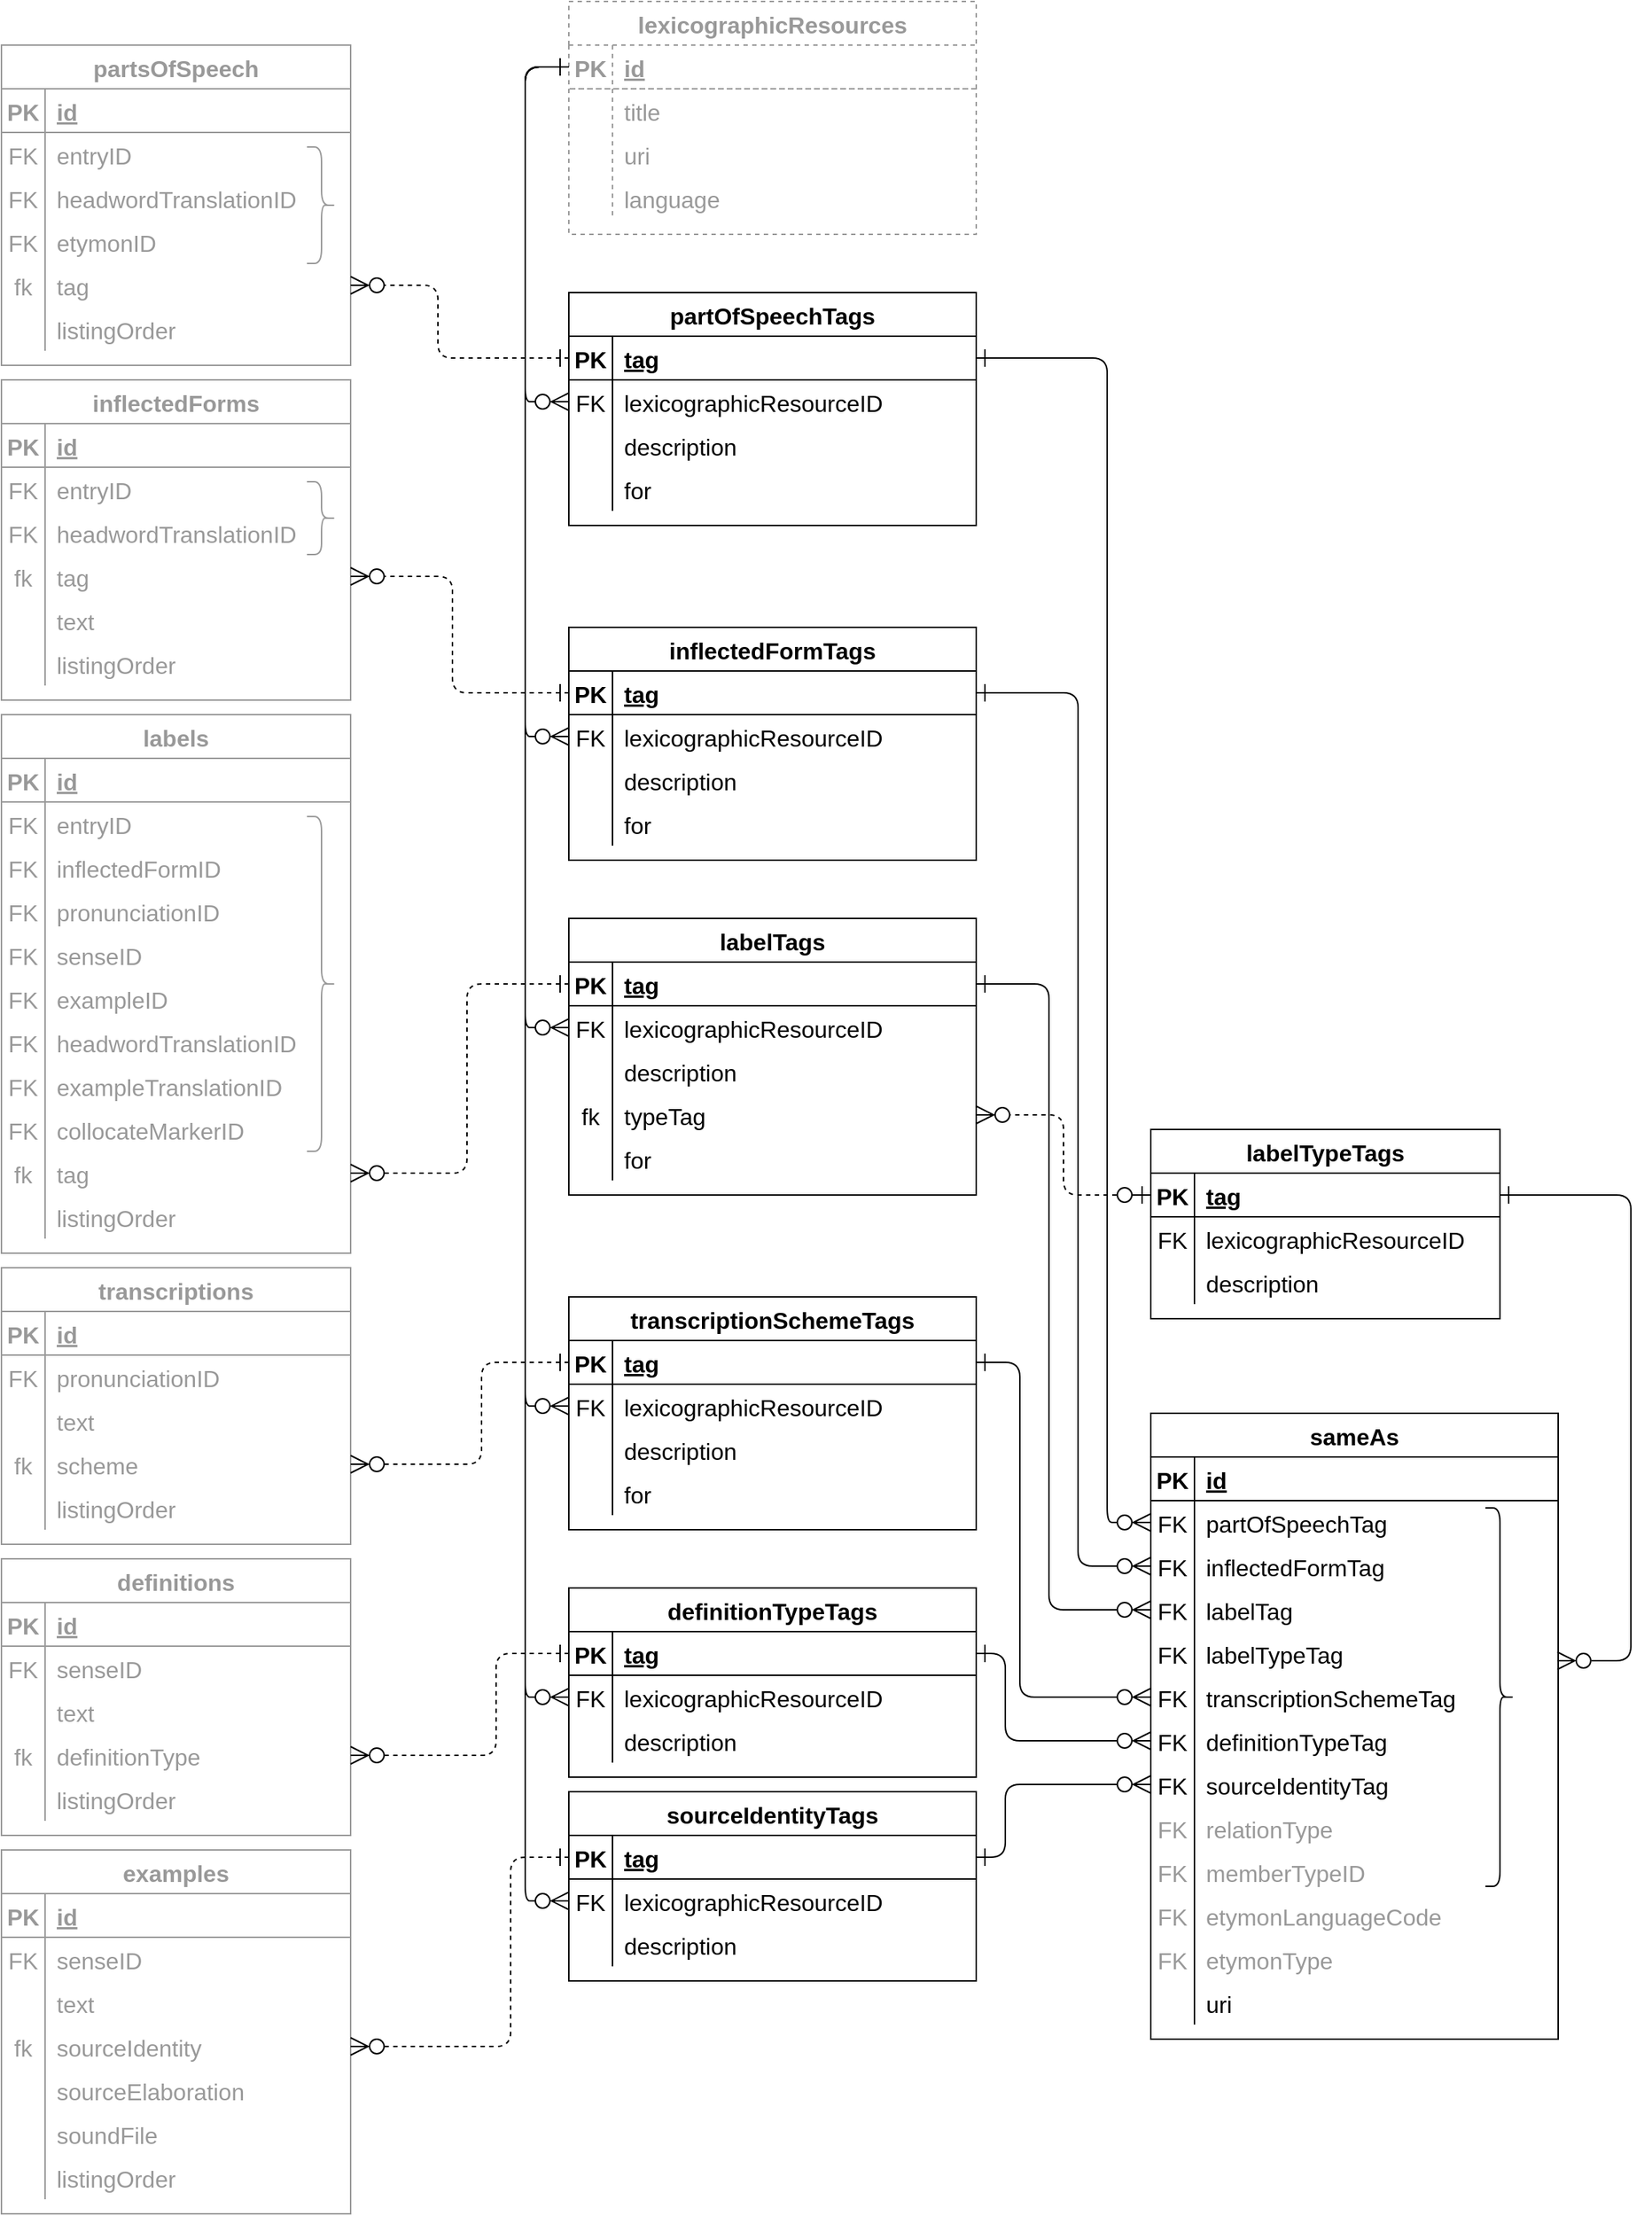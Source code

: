 <mxfile version="20.3.0" type="device"><diagram id="R2lEEEUBdFMjLlhIrx00" name="Page-1"><mxGraphModel dx="1887" dy="1867" grid="1" gridSize="10" guides="1" tooltips="1" connect="1" arrows="1" fold="1" page="1" pageScale="1" pageWidth="827" pageHeight="1169" math="0" shadow="0" extFonts="Permanent Marker^https://fonts.googleapis.com/css?family=Permanent+Marker"><root><mxCell id="0"/><mxCell id="1" parent="0"/><mxCell id="hTHMnP9nAUi0awd0FCyP-1" value="lexicographicResources" style="shape=table;startSize=30;container=1;collapsible=1;childLayout=tableLayout;fixedRows=1;rowLines=0;fontStyle=1;align=center;resizeLast=1;fontSize=16;strokeColor=#999999;fontColor=#999999;dashed=1;" parent="1" vertex="1"><mxGeometry x="330" y="-190" width="280" height="160" as="geometry"/></mxCell><mxCell id="hTHMnP9nAUi0awd0FCyP-2" value="" style="shape=tableRow;horizontal=0;startSize=0;swimlaneHead=0;swimlaneBody=0;fillColor=none;collapsible=0;dropTarget=0;points=[[0,0.5],[1,0.5]];portConstraint=eastwest;top=0;left=0;right=0;bottom=1;fontSize=16;strokeColor=#999999;fontColor=#999999;dashed=1;" parent="hTHMnP9nAUi0awd0FCyP-1" vertex="1"><mxGeometry y="30" width="280" height="30" as="geometry"/></mxCell><mxCell id="hTHMnP9nAUi0awd0FCyP-3" value="PK" style="shape=partialRectangle;connectable=0;fillColor=none;top=0;left=0;bottom=0;right=0;fontStyle=1;overflow=hidden;fontSize=16;strokeColor=#999999;fontColor=#999999;" parent="hTHMnP9nAUi0awd0FCyP-2" vertex="1"><mxGeometry width="30" height="30" as="geometry"><mxRectangle width="30" height="30" as="alternateBounds"/></mxGeometry></mxCell><mxCell id="hTHMnP9nAUi0awd0FCyP-4" value="id" style="shape=partialRectangle;connectable=0;fillColor=none;top=0;left=0;bottom=0;right=0;align=left;spacingLeft=6;fontStyle=5;overflow=hidden;fontSize=16;strokeColor=#999999;fontColor=#999999;" parent="hTHMnP9nAUi0awd0FCyP-2" vertex="1"><mxGeometry x="30" width="250" height="30" as="geometry"><mxRectangle width="250" height="30" as="alternateBounds"/></mxGeometry></mxCell><mxCell id="hTHMnP9nAUi0awd0FCyP-5" value="" style="shape=tableRow;horizontal=0;startSize=0;swimlaneHead=0;swimlaneBody=0;fillColor=none;collapsible=0;dropTarget=0;points=[[0,0.5],[1,0.5]];portConstraint=eastwest;top=0;left=0;right=0;bottom=0;fontSize=16;strokeColor=#999999;fontColor=#999999;" parent="hTHMnP9nAUi0awd0FCyP-1" vertex="1"><mxGeometry y="60" width="280" height="30" as="geometry"/></mxCell><mxCell id="hTHMnP9nAUi0awd0FCyP-6" value="" style="shape=partialRectangle;connectable=0;fillColor=none;top=0;left=0;bottom=0;right=0;editable=1;overflow=hidden;fontSize=16;strokeColor=#999999;fontColor=#999999;" parent="hTHMnP9nAUi0awd0FCyP-5" vertex="1"><mxGeometry width="30" height="30" as="geometry"><mxRectangle width="30" height="30" as="alternateBounds"/></mxGeometry></mxCell><mxCell id="hTHMnP9nAUi0awd0FCyP-7" value="title" style="shape=partialRectangle;connectable=0;fillColor=none;top=0;left=0;bottom=0;right=0;align=left;spacingLeft=6;overflow=hidden;fontSize=16;strokeColor=#999999;fontColor=#999999;" parent="hTHMnP9nAUi0awd0FCyP-5" vertex="1"><mxGeometry x="30" width="250" height="30" as="geometry"><mxRectangle width="250" height="30" as="alternateBounds"/></mxGeometry></mxCell><mxCell id="hTHMnP9nAUi0awd0FCyP-8" value="" style="shape=tableRow;horizontal=0;startSize=0;swimlaneHead=0;swimlaneBody=0;fillColor=none;collapsible=0;dropTarget=0;points=[[0,0.5],[1,0.5]];portConstraint=eastwest;top=0;left=0;right=0;bottom=0;fontSize=16;strokeColor=#999999;fontColor=#999999;" parent="hTHMnP9nAUi0awd0FCyP-1" vertex="1"><mxGeometry y="90" width="280" height="30" as="geometry"/></mxCell><mxCell id="hTHMnP9nAUi0awd0FCyP-9" value="" style="shape=partialRectangle;connectable=0;fillColor=none;top=0;left=0;bottom=0;right=0;editable=1;overflow=hidden;fontSize=16;strokeColor=#999999;fontColor=#999999;" parent="hTHMnP9nAUi0awd0FCyP-8" vertex="1"><mxGeometry width="30" height="30" as="geometry"><mxRectangle width="30" height="30" as="alternateBounds"/></mxGeometry></mxCell><mxCell id="hTHMnP9nAUi0awd0FCyP-10" value="uri" style="shape=partialRectangle;connectable=0;fillColor=none;top=0;left=0;bottom=0;right=0;align=left;spacingLeft=6;overflow=hidden;fontSize=16;strokeColor=#999999;fontColor=#999999;" parent="hTHMnP9nAUi0awd0FCyP-8" vertex="1"><mxGeometry x="30" width="250" height="30" as="geometry"><mxRectangle width="250" height="30" as="alternateBounds"/></mxGeometry></mxCell><mxCell id="hTHMnP9nAUi0awd0FCyP-11" value="" style="shape=tableRow;horizontal=0;startSize=0;swimlaneHead=0;swimlaneBody=0;fillColor=none;collapsible=0;dropTarget=0;points=[[0,0.5],[1,0.5]];portConstraint=eastwest;top=0;left=0;right=0;bottom=0;fontSize=16;strokeColor=#999999;fontColor=#999999;" parent="hTHMnP9nAUi0awd0FCyP-1" vertex="1"><mxGeometry y="120" width="280" height="30" as="geometry"/></mxCell><mxCell id="hTHMnP9nAUi0awd0FCyP-12" value="" style="shape=partialRectangle;connectable=0;fillColor=none;top=0;left=0;bottom=0;right=0;editable=1;overflow=hidden;fontSize=16;strokeColor=#999999;fontColor=#999999;" parent="hTHMnP9nAUi0awd0FCyP-11" vertex="1"><mxGeometry width="30" height="30" as="geometry"><mxRectangle width="30" height="30" as="alternateBounds"/></mxGeometry></mxCell><mxCell id="hTHMnP9nAUi0awd0FCyP-13" value="language" style="shape=partialRectangle;connectable=0;fillColor=none;top=0;left=0;bottom=0;right=0;align=left;spacingLeft=6;overflow=hidden;fontSize=16;strokeColor=#999999;fontColor=#999999;" parent="hTHMnP9nAUi0awd0FCyP-11" vertex="1"><mxGeometry x="30" width="250" height="30" as="geometry"><mxRectangle width="250" height="30" as="alternateBounds"/></mxGeometry></mxCell><mxCell id="DvkQwCEQ-k7gNqsEbLSM-1" value="partOfSpeechTags" style="shape=table;startSize=30;container=1;collapsible=1;childLayout=tableLayout;fixedRows=1;rowLines=0;fontStyle=1;align=center;resizeLast=1;fontSize=16;" parent="1" vertex="1"><mxGeometry x="330" y="10" width="280" height="160" as="geometry"><mxRectangle x="400" y="480" width="90" height="30" as="alternateBounds"/></mxGeometry></mxCell><mxCell id="DvkQwCEQ-k7gNqsEbLSM-2" value="" style="shape=tableRow;horizontal=0;startSize=0;swimlaneHead=0;swimlaneBody=0;fillColor=none;collapsible=0;dropTarget=0;points=[[0,0.5],[1,0.5]];portConstraint=eastwest;top=0;left=0;right=0;bottom=1;fontSize=16;" parent="DvkQwCEQ-k7gNqsEbLSM-1" vertex="1"><mxGeometry y="30" width="280" height="30" as="geometry"/></mxCell><mxCell id="DvkQwCEQ-k7gNqsEbLSM-3" value="PK" style="shape=partialRectangle;connectable=0;fillColor=none;top=0;left=0;bottom=0;right=0;fontStyle=1;overflow=hidden;fontSize=16;" parent="DvkQwCEQ-k7gNqsEbLSM-2" vertex="1"><mxGeometry width="30" height="30" as="geometry"><mxRectangle width="30" height="30" as="alternateBounds"/></mxGeometry></mxCell><mxCell id="DvkQwCEQ-k7gNqsEbLSM-4" value="tag" style="shape=partialRectangle;connectable=0;fillColor=none;top=0;left=0;bottom=0;right=0;align=left;spacingLeft=6;fontStyle=5;overflow=hidden;fontSize=16;" parent="DvkQwCEQ-k7gNqsEbLSM-2" vertex="1"><mxGeometry x="30" width="250" height="30" as="geometry"><mxRectangle width="250" height="30" as="alternateBounds"/></mxGeometry></mxCell><mxCell id="DvkQwCEQ-k7gNqsEbLSM-5" value="" style="shape=tableRow;horizontal=0;startSize=0;swimlaneHead=0;swimlaneBody=0;fillColor=none;collapsible=0;dropTarget=0;points=[[0,0.5],[1,0.5]];portConstraint=eastwest;top=0;left=0;right=0;bottom=0;fontSize=16;" parent="DvkQwCEQ-k7gNqsEbLSM-1" vertex="1"><mxGeometry y="60" width="280" height="30" as="geometry"/></mxCell><mxCell id="DvkQwCEQ-k7gNqsEbLSM-6" value="FK" style="shape=partialRectangle;connectable=0;fillColor=none;top=0;left=0;bottom=0;right=0;editable=1;overflow=hidden;fontSize=16;" parent="DvkQwCEQ-k7gNqsEbLSM-5" vertex="1"><mxGeometry width="30" height="30" as="geometry"><mxRectangle width="30" height="30" as="alternateBounds"/></mxGeometry></mxCell><mxCell id="DvkQwCEQ-k7gNqsEbLSM-7" value="lexicographicResourceID" style="shape=partialRectangle;connectable=0;fillColor=none;top=0;left=0;bottom=0;right=0;align=left;spacingLeft=6;overflow=hidden;fontSize=16;" parent="DvkQwCEQ-k7gNqsEbLSM-5" vertex="1"><mxGeometry x="30" width="250" height="30" as="geometry"><mxRectangle width="250" height="30" as="alternateBounds"/></mxGeometry></mxCell><mxCell id="DvkQwCEQ-k7gNqsEbLSM-8" style="shape=tableRow;horizontal=0;startSize=0;swimlaneHead=0;swimlaneBody=0;fillColor=none;collapsible=0;dropTarget=0;points=[[0,0.5],[1,0.5]];portConstraint=eastwest;top=0;left=0;right=0;bottom=0;fontSize=16;" parent="DvkQwCEQ-k7gNqsEbLSM-1" vertex="1"><mxGeometry y="90" width="280" height="30" as="geometry"/></mxCell><mxCell id="DvkQwCEQ-k7gNqsEbLSM-9" style="shape=partialRectangle;connectable=0;fillColor=none;top=0;left=0;bottom=0;right=0;editable=1;overflow=hidden;fontSize=16;" parent="DvkQwCEQ-k7gNqsEbLSM-8" vertex="1"><mxGeometry width="30" height="30" as="geometry"><mxRectangle width="30" height="30" as="alternateBounds"/></mxGeometry></mxCell><mxCell id="DvkQwCEQ-k7gNqsEbLSM-10" value="description" style="shape=partialRectangle;connectable=0;fillColor=none;top=0;left=0;bottom=0;right=0;align=left;spacingLeft=6;overflow=hidden;fontSize=16;" parent="DvkQwCEQ-k7gNqsEbLSM-8" vertex="1"><mxGeometry x="30" width="250" height="30" as="geometry"><mxRectangle width="250" height="30" as="alternateBounds"/></mxGeometry></mxCell><mxCell id="DvkQwCEQ-k7gNqsEbLSM-11" style="shape=tableRow;horizontal=0;startSize=0;swimlaneHead=0;swimlaneBody=0;fillColor=none;collapsible=0;dropTarget=0;points=[[0,0.5],[1,0.5]];portConstraint=eastwest;top=0;left=0;right=0;bottom=0;fontSize=16;" parent="DvkQwCEQ-k7gNqsEbLSM-1" vertex="1"><mxGeometry y="120" width="280" height="30" as="geometry"/></mxCell><mxCell id="DvkQwCEQ-k7gNqsEbLSM-12" style="shape=partialRectangle;connectable=0;fillColor=none;top=0;left=0;bottom=0;right=0;editable=1;overflow=hidden;fontSize=16;" parent="DvkQwCEQ-k7gNqsEbLSM-11" vertex="1"><mxGeometry width="30" height="30" as="geometry"><mxRectangle width="30" height="30" as="alternateBounds"/></mxGeometry></mxCell><mxCell id="DvkQwCEQ-k7gNqsEbLSM-13" value="for" style="shape=partialRectangle;connectable=0;fillColor=none;top=0;left=0;bottom=0;right=0;align=left;spacingLeft=6;overflow=hidden;fontSize=16;" parent="DvkQwCEQ-k7gNqsEbLSM-11" vertex="1"><mxGeometry x="30" width="250" height="30" as="geometry"><mxRectangle width="250" height="30" as="alternateBounds"/></mxGeometry></mxCell><mxCell id="DvkQwCEQ-k7gNqsEbLSM-20" value="inflectedFormTags" style="shape=table;startSize=30;container=1;collapsible=1;childLayout=tableLayout;fixedRows=1;rowLines=0;fontStyle=1;align=center;resizeLast=1;fontSize=16;" parent="1" vertex="1"><mxGeometry x="330" y="240" width="280" height="160" as="geometry"><mxRectangle x="400" y="480" width="90" height="30" as="alternateBounds"/></mxGeometry></mxCell><mxCell id="DvkQwCEQ-k7gNqsEbLSM-21" value="" style="shape=tableRow;horizontal=0;startSize=0;swimlaneHead=0;swimlaneBody=0;fillColor=none;collapsible=0;dropTarget=0;points=[[0,0.5],[1,0.5]];portConstraint=eastwest;top=0;left=0;right=0;bottom=1;fontSize=16;" parent="DvkQwCEQ-k7gNqsEbLSM-20" vertex="1"><mxGeometry y="30" width="280" height="30" as="geometry"/></mxCell><mxCell id="DvkQwCEQ-k7gNqsEbLSM-22" value="PK" style="shape=partialRectangle;connectable=0;fillColor=none;top=0;left=0;bottom=0;right=0;fontStyle=1;overflow=hidden;fontSize=16;" parent="DvkQwCEQ-k7gNqsEbLSM-21" vertex="1"><mxGeometry width="30" height="30" as="geometry"><mxRectangle width="30" height="30" as="alternateBounds"/></mxGeometry></mxCell><mxCell id="DvkQwCEQ-k7gNqsEbLSM-23" value="tag" style="shape=partialRectangle;connectable=0;fillColor=none;top=0;left=0;bottom=0;right=0;align=left;spacingLeft=6;fontStyle=5;overflow=hidden;fontSize=16;" parent="DvkQwCEQ-k7gNqsEbLSM-21" vertex="1"><mxGeometry x="30" width="250" height="30" as="geometry"><mxRectangle width="250" height="30" as="alternateBounds"/></mxGeometry></mxCell><mxCell id="DvkQwCEQ-k7gNqsEbLSM-24" value="" style="shape=tableRow;horizontal=0;startSize=0;swimlaneHead=0;swimlaneBody=0;fillColor=none;collapsible=0;dropTarget=0;points=[[0,0.5],[1,0.5]];portConstraint=eastwest;top=0;left=0;right=0;bottom=0;fontSize=16;" parent="DvkQwCEQ-k7gNqsEbLSM-20" vertex="1"><mxGeometry y="60" width="280" height="30" as="geometry"/></mxCell><mxCell id="DvkQwCEQ-k7gNqsEbLSM-25" value="FK" style="shape=partialRectangle;connectable=0;fillColor=none;top=0;left=0;bottom=0;right=0;editable=1;overflow=hidden;fontSize=16;" parent="DvkQwCEQ-k7gNqsEbLSM-24" vertex="1"><mxGeometry width="30" height="30" as="geometry"><mxRectangle width="30" height="30" as="alternateBounds"/></mxGeometry></mxCell><mxCell id="DvkQwCEQ-k7gNqsEbLSM-26" value="lexicographicResourceID" style="shape=partialRectangle;connectable=0;fillColor=none;top=0;left=0;bottom=0;right=0;align=left;spacingLeft=6;overflow=hidden;fontSize=16;" parent="DvkQwCEQ-k7gNqsEbLSM-24" vertex="1"><mxGeometry x="30" width="250" height="30" as="geometry"><mxRectangle width="250" height="30" as="alternateBounds"/></mxGeometry></mxCell><mxCell id="DvkQwCEQ-k7gNqsEbLSM-27" style="shape=tableRow;horizontal=0;startSize=0;swimlaneHead=0;swimlaneBody=0;fillColor=none;collapsible=0;dropTarget=0;points=[[0,0.5],[1,0.5]];portConstraint=eastwest;top=0;left=0;right=0;bottom=0;fontSize=16;" parent="DvkQwCEQ-k7gNqsEbLSM-20" vertex="1"><mxGeometry y="90" width="280" height="30" as="geometry"/></mxCell><mxCell id="DvkQwCEQ-k7gNqsEbLSM-28" style="shape=partialRectangle;connectable=0;fillColor=none;top=0;left=0;bottom=0;right=0;editable=1;overflow=hidden;fontSize=16;" parent="DvkQwCEQ-k7gNqsEbLSM-27" vertex="1"><mxGeometry width="30" height="30" as="geometry"><mxRectangle width="30" height="30" as="alternateBounds"/></mxGeometry></mxCell><mxCell id="DvkQwCEQ-k7gNqsEbLSM-29" value="description" style="shape=partialRectangle;connectable=0;fillColor=none;top=0;left=0;bottom=0;right=0;align=left;spacingLeft=6;overflow=hidden;fontSize=16;" parent="DvkQwCEQ-k7gNqsEbLSM-27" vertex="1"><mxGeometry x="30" width="250" height="30" as="geometry"><mxRectangle width="250" height="30" as="alternateBounds"/></mxGeometry></mxCell><mxCell id="DvkQwCEQ-k7gNqsEbLSM-30" style="shape=tableRow;horizontal=0;startSize=0;swimlaneHead=0;swimlaneBody=0;fillColor=none;collapsible=0;dropTarget=0;points=[[0,0.5],[1,0.5]];portConstraint=eastwest;top=0;left=0;right=0;bottom=0;fontSize=16;" parent="DvkQwCEQ-k7gNqsEbLSM-20" vertex="1"><mxGeometry y="120" width="280" height="30" as="geometry"/></mxCell><mxCell id="DvkQwCEQ-k7gNqsEbLSM-31" style="shape=partialRectangle;connectable=0;fillColor=none;top=0;left=0;bottom=0;right=0;editable=1;overflow=hidden;fontSize=16;" parent="DvkQwCEQ-k7gNqsEbLSM-30" vertex="1"><mxGeometry width="30" height="30" as="geometry"><mxRectangle width="30" height="30" as="alternateBounds"/></mxGeometry></mxCell><mxCell id="DvkQwCEQ-k7gNqsEbLSM-32" value="for" style="shape=partialRectangle;connectable=0;fillColor=none;top=0;left=0;bottom=0;right=0;align=left;spacingLeft=6;overflow=hidden;fontSize=16;" parent="DvkQwCEQ-k7gNqsEbLSM-30" vertex="1"><mxGeometry x="30" width="250" height="30" as="geometry"><mxRectangle width="250" height="30" as="alternateBounds"/></mxGeometry></mxCell><mxCell id="DvkQwCEQ-k7gNqsEbLSM-36" value="labelTags" style="shape=table;startSize=30;container=1;collapsible=1;childLayout=tableLayout;fixedRows=1;rowLines=0;fontStyle=1;align=center;resizeLast=1;fontSize=16;" parent="1" vertex="1"><mxGeometry x="330" y="440" width="280" height="190" as="geometry"><mxRectangle x="400" y="480" width="90" height="30" as="alternateBounds"/></mxGeometry></mxCell><mxCell id="DvkQwCEQ-k7gNqsEbLSM-37" value="" style="shape=tableRow;horizontal=0;startSize=0;swimlaneHead=0;swimlaneBody=0;fillColor=none;collapsible=0;dropTarget=0;points=[[0,0.5],[1,0.5]];portConstraint=eastwest;top=0;left=0;right=0;bottom=1;fontSize=16;" parent="DvkQwCEQ-k7gNqsEbLSM-36" vertex="1"><mxGeometry y="30" width="280" height="30" as="geometry"/></mxCell><mxCell id="DvkQwCEQ-k7gNqsEbLSM-38" value="PK" style="shape=partialRectangle;connectable=0;fillColor=none;top=0;left=0;bottom=0;right=0;fontStyle=1;overflow=hidden;fontSize=16;" parent="DvkQwCEQ-k7gNqsEbLSM-37" vertex="1"><mxGeometry width="30" height="30" as="geometry"><mxRectangle width="30" height="30" as="alternateBounds"/></mxGeometry></mxCell><mxCell id="DvkQwCEQ-k7gNqsEbLSM-39" value="tag" style="shape=partialRectangle;connectable=0;fillColor=none;top=0;left=0;bottom=0;right=0;align=left;spacingLeft=6;fontStyle=5;overflow=hidden;fontSize=16;" parent="DvkQwCEQ-k7gNqsEbLSM-37" vertex="1"><mxGeometry x="30" width="250" height="30" as="geometry"><mxRectangle width="250" height="30" as="alternateBounds"/></mxGeometry></mxCell><mxCell id="DvkQwCEQ-k7gNqsEbLSM-40" value="" style="shape=tableRow;horizontal=0;startSize=0;swimlaneHead=0;swimlaneBody=0;fillColor=none;collapsible=0;dropTarget=0;points=[[0,0.5],[1,0.5]];portConstraint=eastwest;top=0;left=0;right=0;bottom=0;fontSize=16;" parent="DvkQwCEQ-k7gNqsEbLSM-36" vertex="1"><mxGeometry y="60" width="280" height="30" as="geometry"/></mxCell><mxCell id="DvkQwCEQ-k7gNqsEbLSM-41" value="FK" style="shape=partialRectangle;connectable=0;fillColor=none;top=0;left=0;bottom=0;right=0;editable=1;overflow=hidden;fontSize=16;" parent="DvkQwCEQ-k7gNqsEbLSM-40" vertex="1"><mxGeometry width="30" height="30" as="geometry"><mxRectangle width="30" height="30" as="alternateBounds"/></mxGeometry></mxCell><mxCell id="DvkQwCEQ-k7gNqsEbLSM-42" value="lexicographicResourceID" style="shape=partialRectangle;connectable=0;fillColor=none;top=0;left=0;bottom=0;right=0;align=left;spacingLeft=6;overflow=hidden;fontSize=16;" parent="DvkQwCEQ-k7gNqsEbLSM-40" vertex="1"><mxGeometry x="30" width="250" height="30" as="geometry"><mxRectangle width="250" height="30" as="alternateBounds"/></mxGeometry></mxCell><mxCell id="DvkQwCEQ-k7gNqsEbLSM-43" style="shape=tableRow;horizontal=0;startSize=0;swimlaneHead=0;swimlaneBody=0;fillColor=none;collapsible=0;dropTarget=0;points=[[0,0.5],[1,0.5]];portConstraint=eastwest;top=0;left=0;right=0;bottom=0;fontSize=16;" parent="DvkQwCEQ-k7gNqsEbLSM-36" vertex="1"><mxGeometry y="90" width="280" height="30" as="geometry"/></mxCell><mxCell id="DvkQwCEQ-k7gNqsEbLSM-44" style="shape=partialRectangle;connectable=0;fillColor=none;top=0;left=0;bottom=0;right=0;editable=1;overflow=hidden;fontSize=16;" parent="DvkQwCEQ-k7gNqsEbLSM-43" vertex="1"><mxGeometry width="30" height="30" as="geometry"><mxRectangle width="30" height="30" as="alternateBounds"/></mxGeometry></mxCell><mxCell id="DvkQwCEQ-k7gNqsEbLSM-45" value="description" style="shape=partialRectangle;connectable=0;fillColor=none;top=0;left=0;bottom=0;right=0;align=left;spacingLeft=6;overflow=hidden;fontSize=16;" parent="DvkQwCEQ-k7gNqsEbLSM-43" vertex="1"><mxGeometry x="30" width="250" height="30" as="geometry"><mxRectangle width="250" height="30" as="alternateBounds"/></mxGeometry></mxCell><mxCell id="DvkQwCEQ-k7gNqsEbLSM-46" style="shape=tableRow;horizontal=0;startSize=0;swimlaneHead=0;swimlaneBody=0;fillColor=none;collapsible=0;dropTarget=0;points=[[0,0.5],[1,0.5]];portConstraint=eastwest;top=0;left=0;right=0;bottom=0;fontSize=16;" parent="DvkQwCEQ-k7gNqsEbLSM-36" vertex="1"><mxGeometry y="120" width="280" height="30" as="geometry"/></mxCell><mxCell id="DvkQwCEQ-k7gNqsEbLSM-47" value="fk" style="shape=partialRectangle;connectable=0;fillColor=none;top=0;left=0;bottom=0;right=0;editable=1;overflow=hidden;fontSize=16;" parent="DvkQwCEQ-k7gNqsEbLSM-46" vertex="1"><mxGeometry width="30" height="30" as="geometry"><mxRectangle width="30" height="30" as="alternateBounds"/></mxGeometry></mxCell><mxCell id="DvkQwCEQ-k7gNqsEbLSM-48" value="typeTag" style="shape=partialRectangle;connectable=0;fillColor=none;top=0;left=0;bottom=0;right=0;align=left;spacingLeft=6;overflow=hidden;fontSize=16;" parent="DvkQwCEQ-k7gNqsEbLSM-46" vertex="1"><mxGeometry x="30" width="250" height="30" as="geometry"><mxRectangle width="250" height="30" as="alternateBounds"/></mxGeometry></mxCell><mxCell id="DvkQwCEQ-k7gNqsEbLSM-49" style="shape=tableRow;horizontal=0;startSize=0;swimlaneHead=0;swimlaneBody=0;fillColor=none;collapsible=0;dropTarget=0;points=[[0,0.5],[1,0.5]];portConstraint=eastwest;top=0;left=0;right=0;bottom=0;fontSize=16;" parent="DvkQwCEQ-k7gNqsEbLSM-36" vertex="1"><mxGeometry y="150" width="280" height="30" as="geometry"/></mxCell><mxCell id="DvkQwCEQ-k7gNqsEbLSM-50" style="shape=partialRectangle;connectable=0;fillColor=none;top=0;left=0;bottom=0;right=0;editable=1;overflow=hidden;fontSize=16;" parent="DvkQwCEQ-k7gNqsEbLSM-49" vertex="1"><mxGeometry width="30" height="30" as="geometry"><mxRectangle width="30" height="30" as="alternateBounds"/></mxGeometry></mxCell><mxCell id="DvkQwCEQ-k7gNqsEbLSM-51" value="for" style="shape=partialRectangle;connectable=0;fillColor=none;top=0;left=0;bottom=0;right=0;align=left;spacingLeft=6;overflow=hidden;fontSize=16;" parent="DvkQwCEQ-k7gNqsEbLSM-49" vertex="1"><mxGeometry x="30" width="250" height="30" as="geometry"><mxRectangle width="250" height="30" as="alternateBounds"/></mxGeometry></mxCell><mxCell id="DvkQwCEQ-k7gNqsEbLSM-58" value="definitionTypeTags" style="shape=table;startSize=30;container=1;collapsible=1;childLayout=tableLayout;fixedRows=1;rowLines=0;fontStyle=1;align=center;resizeLast=1;fontSize=16;" parent="1" vertex="1"><mxGeometry x="330" y="900" width="280" height="130" as="geometry"><mxRectangle x="400" y="480" width="90" height="30" as="alternateBounds"/></mxGeometry></mxCell><mxCell id="DvkQwCEQ-k7gNqsEbLSM-59" value="" style="shape=tableRow;horizontal=0;startSize=0;swimlaneHead=0;swimlaneBody=0;fillColor=none;collapsible=0;dropTarget=0;points=[[0,0.5],[1,0.5]];portConstraint=eastwest;top=0;left=0;right=0;bottom=1;fontSize=16;" parent="DvkQwCEQ-k7gNqsEbLSM-58" vertex="1"><mxGeometry y="30" width="280" height="30" as="geometry"/></mxCell><mxCell id="DvkQwCEQ-k7gNqsEbLSM-60" value="PK" style="shape=partialRectangle;connectable=0;fillColor=none;top=0;left=0;bottom=0;right=0;fontStyle=1;overflow=hidden;fontSize=16;" parent="DvkQwCEQ-k7gNqsEbLSM-59" vertex="1"><mxGeometry width="30" height="30" as="geometry"><mxRectangle width="30" height="30" as="alternateBounds"/></mxGeometry></mxCell><mxCell id="DvkQwCEQ-k7gNqsEbLSM-61" value="tag" style="shape=partialRectangle;connectable=0;fillColor=none;top=0;left=0;bottom=0;right=0;align=left;spacingLeft=6;fontStyle=5;overflow=hidden;fontSize=16;" parent="DvkQwCEQ-k7gNqsEbLSM-59" vertex="1"><mxGeometry x="30" width="250" height="30" as="geometry"><mxRectangle width="250" height="30" as="alternateBounds"/></mxGeometry></mxCell><mxCell id="DvkQwCEQ-k7gNqsEbLSM-62" value="" style="shape=tableRow;horizontal=0;startSize=0;swimlaneHead=0;swimlaneBody=0;fillColor=none;collapsible=0;dropTarget=0;points=[[0,0.5],[1,0.5]];portConstraint=eastwest;top=0;left=0;right=0;bottom=0;fontSize=16;" parent="DvkQwCEQ-k7gNqsEbLSM-58" vertex="1"><mxGeometry y="60" width="280" height="30" as="geometry"/></mxCell><mxCell id="DvkQwCEQ-k7gNqsEbLSM-63" value="FK" style="shape=partialRectangle;connectable=0;fillColor=none;top=0;left=0;bottom=0;right=0;editable=1;overflow=hidden;fontSize=16;" parent="DvkQwCEQ-k7gNqsEbLSM-62" vertex="1"><mxGeometry width="30" height="30" as="geometry"><mxRectangle width="30" height="30" as="alternateBounds"/></mxGeometry></mxCell><mxCell id="DvkQwCEQ-k7gNqsEbLSM-64" value="lexicographicResourceID" style="shape=partialRectangle;connectable=0;fillColor=none;top=0;left=0;bottom=0;right=0;align=left;spacingLeft=6;overflow=hidden;fontSize=16;" parent="DvkQwCEQ-k7gNqsEbLSM-62" vertex="1"><mxGeometry x="30" width="250" height="30" as="geometry"><mxRectangle width="250" height="30" as="alternateBounds"/></mxGeometry></mxCell><mxCell id="DvkQwCEQ-k7gNqsEbLSM-65" style="shape=tableRow;horizontal=0;startSize=0;swimlaneHead=0;swimlaneBody=0;fillColor=none;collapsible=0;dropTarget=0;points=[[0,0.5],[1,0.5]];portConstraint=eastwest;top=0;left=0;right=0;bottom=0;fontSize=16;" parent="DvkQwCEQ-k7gNqsEbLSM-58" vertex="1"><mxGeometry y="90" width="280" height="30" as="geometry"/></mxCell><mxCell id="DvkQwCEQ-k7gNqsEbLSM-66" style="shape=partialRectangle;connectable=0;fillColor=none;top=0;left=0;bottom=0;right=0;editable=1;overflow=hidden;fontSize=16;" parent="DvkQwCEQ-k7gNqsEbLSM-65" vertex="1"><mxGeometry width="30" height="30" as="geometry"><mxRectangle width="30" height="30" as="alternateBounds"/></mxGeometry></mxCell><mxCell id="DvkQwCEQ-k7gNqsEbLSM-67" value="description" style="shape=partialRectangle;connectable=0;fillColor=none;top=0;left=0;bottom=0;right=0;align=left;spacingLeft=6;overflow=hidden;fontSize=16;" parent="DvkQwCEQ-k7gNqsEbLSM-65" vertex="1"><mxGeometry x="30" width="250" height="30" as="geometry"><mxRectangle width="250" height="30" as="alternateBounds"/></mxGeometry></mxCell><mxCell id="DvkQwCEQ-k7gNqsEbLSM-68" value="sourceIdentityTags" style="shape=table;startSize=30;container=1;collapsible=1;childLayout=tableLayout;fixedRows=1;rowLines=0;fontStyle=1;align=center;resizeLast=1;fontSize=16;" parent="1" vertex="1"><mxGeometry x="330" y="1040" width="280" height="130" as="geometry"><mxRectangle x="400" y="480" width="90" height="30" as="alternateBounds"/></mxGeometry></mxCell><mxCell id="DvkQwCEQ-k7gNqsEbLSM-69" value="" style="shape=tableRow;horizontal=0;startSize=0;swimlaneHead=0;swimlaneBody=0;fillColor=none;collapsible=0;dropTarget=0;points=[[0,0.5],[1,0.5]];portConstraint=eastwest;top=0;left=0;right=0;bottom=1;fontSize=16;" parent="DvkQwCEQ-k7gNqsEbLSM-68" vertex="1"><mxGeometry y="30" width="280" height="30" as="geometry"/></mxCell><mxCell id="DvkQwCEQ-k7gNqsEbLSM-70" value="PK" style="shape=partialRectangle;connectable=0;fillColor=none;top=0;left=0;bottom=0;right=0;fontStyle=1;overflow=hidden;fontSize=16;" parent="DvkQwCEQ-k7gNqsEbLSM-69" vertex="1"><mxGeometry width="30" height="30" as="geometry"><mxRectangle width="30" height="30" as="alternateBounds"/></mxGeometry></mxCell><mxCell id="DvkQwCEQ-k7gNqsEbLSM-71" value="tag" style="shape=partialRectangle;connectable=0;fillColor=none;top=0;left=0;bottom=0;right=0;align=left;spacingLeft=6;fontStyle=5;overflow=hidden;fontSize=16;" parent="DvkQwCEQ-k7gNqsEbLSM-69" vertex="1"><mxGeometry x="30" width="250" height="30" as="geometry"><mxRectangle width="250" height="30" as="alternateBounds"/></mxGeometry></mxCell><mxCell id="DvkQwCEQ-k7gNqsEbLSM-72" value="" style="shape=tableRow;horizontal=0;startSize=0;swimlaneHead=0;swimlaneBody=0;fillColor=none;collapsible=0;dropTarget=0;points=[[0,0.5],[1,0.5]];portConstraint=eastwest;top=0;left=0;right=0;bottom=0;fontSize=16;" parent="DvkQwCEQ-k7gNqsEbLSM-68" vertex="1"><mxGeometry y="60" width="280" height="30" as="geometry"/></mxCell><mxCell id="DvkQwCEQ-k7gNqsEbLSM-73" value="FK" style="shape=partialRectangle;connectable=0;fillColor=none;top=0;left=0;bottom=0;right=0;editable=1;overflow=hidden;fontSize=16;" parent="DvkQwCEQ-k7gNqsEbLSM-72" vertex="1"><mxGeometry width="30" height="30" as="geometry"><mxRectangle width="30" height="30" as="alternateBounds"/></mxGeometry></mxCell><mxCell id="DvkQwCEQ-k7gNqsEbLSM-74" value="lexicographicResourceID" style="shape=partialRectangle;connectable=0;fillColor=none;top=0;left=0;bottom=0;right=0;align=left;spacingLeft=6;overflow=hidden;fontSize=16;" parent="DvkQwCEQ-k7gNqsEbLSM-72" vertex="1"><mxGeometry x="30" width="250" height="30" as="geometry"><mxRectangle width="250" height="30" as="alternateBounds"/></mxGeometry></mxCell><mxCell id="DvkQwCEQ-k7gNqsEbLSM-75" style="shape=tableRow;horizontal=0;startSize=0;swimlaneHead=0;swimlaneBody=0;fillColor=none;collapsible=0;dropTarget=0;points=[[0,0.5],[1,0.5]];portConstraint=eastwest;top=0;left=0;right=0;bottom=0;fontSize=16;" parent="DvkQwCEQ-k7gNqsEbLSM-68" vertex="1"><mxGeometry y="90" width="280" height="30" as="geometry"/></mxCell><mxCell id="DvkQwCEQ-k7gNqsEbLSM-76" style="shape=partialRectangle;connectable=0;fillColor=none;top=0;left=0;bottom=0;right=0;editable=1;overflow=hidden;fontSize=16;" parent="DvkQwCEQ-k7gNqsEbLSM-75" vertex="1"><mxGeometry width="30" height="30" as="geometry"><mxRectangle width="30" height="30" as="alternateBounds"/></mxGeometry></mxCell><mxCell id="DvkQwCEQ-k7gNqsEbLSM-77" value="description" style="shape=partialRectangle;connectable=0;fillColor=none;top=0;left=0;bottom=0;right=0;align=left;spacingLeft=6;overflow=hidden;fontSize=16;" parent="DvkQwCEQ-k7gNqsEbLSM-75" vertex="1"><mxGeometry x="30" width="250" height="30" as="geometry"><mxRectangle width="250" height="30" as="alternateBounds"/></mxGeometry></mxCell><mxCell id="DvkQwCEQ-k7gNqsEbLSM-78" value="transcriptionSchemeTags" style="shape=table;startSize=30;container=1;collapsible=1;childLayout=tableLayout;fixedRows=1;rowLines=0;fontStyle=1;align=center;resizeLast=1;fontSize=16;" parent="1" vertex="1"><mxGeometry x="330" y="700" width="280" height="160" as="geometry"><mxRectangle x="400" y="480" width="90" height="30" as="alternateBounds"/></mxGeometry></mxCell><mxCell id="DvkQwCEQ-k7gNqsEbLSM-79" value="" style="shape=tableRow;horizontal=0;startSize=0;swimlaneHead=0;swimlaneBody=0;fillColor=none;collapsible=0;dropTarget=0;points=[[0,0.5],[1,0.5]];portConstraint=eastwest;top=0;left=0;right=0;bottom=1;fontSize=16;" parent="DvkQwCEQ-k7gNqsEbLSM-78" vertex="1"><mxGeometry y="30" width="280" height="30" as="geometry"/></mxCell><mxCell id="DvkQwCEQ-k7gNqsEbLSM-80" value="PK" style="shape=partialRectangle;connectable=0;fillColor=none;top=0;left=0;bottom=0;right=0;fontStyle=1;overflow=hidden;fontSize=16;" parent="DvkQwCEQ-k7gNqsEbLSM-79" vertex="1"><mxGeometry width="30" height="30" as="geometry"><mxRectangle width="30" height="30" as="alternateBounds"/></mxGeometry></mxCell><mxCell id="DvkQwCEQ-k7gNqsEbLSM-81" value="tag" style="shape=partialRectangle;connectable=0;fillColor=none;top=0;left=0;bottom=0;right=0;align=left;spacingLeft=6;fontStyle=5;overflow=hidden;fontSize=16;" parent="DvkQwCEQ-k7gNqsEbLSM-79" vertex="1"><mxGeometry x="30" width="250" height="30" as="geometry"><mxRectangle width="250" height="30" as="alternateBounds"/></mxGeometry></mxCell><mxCell id="DvkQwCEQ-k7gNqsEbLSM-82" value="" style="shape=tableRow;horizontal=0;startSize=0;swimlaneHead=0;swimlaneBody=0;fillColor=none;collapsible=0;dropTarget=0;points=[[0,0.5],[1,0.5]];portConstraint=eastwest;top=0;left=0;right=0;bottom=0;fontSize=16;" parent="DvkQwCEQ-k7gNqsEbLSM-78" vertex="1"><mxGeometry y="60" width="280" height="30" as="geometry"/></mxCell><mxCell id="DvkQwCEQ-k7gNqsEbLSM-83" value="FK" style="shape=partialRectangle;connectable=0;fillColor=none;top=0;left=0;bottom=0;right=0;editable=1;overflow=hidden;fontSize=16;" parent="DvkQwCEQ-k7gNqsEbLSM-82" vertex="1"><mxGeometry width="30" height="30" as="geometry"><mxRectangle width="30" height="30" as="alternateBounds"/></mxGeometry></mxCell><mxCell id="DvkQwCEQ-k7gNqsEbLSM-84" value="lexicographicResourceID" style="shape=partialRectangle;connectable=0;fillColor=none;top=0;left=0;bottom=0;right=0;align=left;spacingLeft=6;overflow=hidden;fontSize=16;" parent="DvkQwCEQ-k7gNqsEbLSM-82" vertex="1"><mxGeometry x="30" width="250" height="30" as="geometry"><mxRectangle width="250" height="30" as="alternateBounds"/></mxGeometry></mxCell><mxCell id="DvkQwCEQ-k7gNqsEbLSM-85" style="shape=tableRow;horizontal=0;startSize=0;swimlaneHead=0;swimlaneBody=0;fillColor=none;collapsible=0;dropTarget=0;points=[[0,0.5],[1,0.5]];portConstraint=eastwest;top=0;left=0;right=0;bottom=0;fontSize=16;" parent="DvkQwCEQ-k7gNqsEbLSM-78" vertex="1"><mxGeometry y="90" width="280" height="30" as="geometry"/></mxCell><mxCell id="DvkQwCEQ-k7gNqsEbLSM-86" style="shape=partialRectangle;connectable=0;fillColor=none;top=0;left=0;bottom=0;right=0;editable=1;overflow=hidden;fontSize=16;" parent="DvkQwCEQ-k7gNqsEbLSM-85" vertex="1"><mxGeometry width="30" height="30" as="geometry"><mxRectangle width="30" height="30" as="alternateBounds"/></mxGeometry></mxCell><mxCell id="DvkQwCEQ-k7gNqsEbLSM-87" value="description" style="shape=partialRectangle;connectable=0;fillColor=none;top=0;left=0;bottom=0;right=0;align=left;spacingLeft=6;overflow=hidden;fontSize=16;" parent="DvkQwCEQ-k7gNqsEbLSM-85" vertex="1"><mxGeometry x="30" width="250" height="30" as="geometry"><mxRectangle width="250" height="30" as="alternateBounds"/></mxGeometry></mxCell><mxCell id="DvkQwCEQ-k7gNqsEbLSM-88" style="shape=tableRow;horizontal=0;startSize=0;swimlaneHead=0;swimlaneBody=0;fillColor=none;collapsible=0;dropTarget=0;points=[[0,0.5],[1,0.5]];portConstraint=eastwest;top=0;left=0;right=0;bottom=0;fontSize=16;" parent="DvkQwCEQ-k7gNqsEbLSM-78" vertex="1"><mxGeometry y="120" width="280" height="30" as="geometry"/></mxCell><mxCell id="DvkQwCEQ-k7gNqsEbLSM-89" style="shape=partialRectangle;connectable=0;fillColor=none;top=0;left=0;bottom=0;right=0;editable=1;overflow=hidden;fontSize=16;" parent="DvkQwCEQ-k7gNqsEbLSM-88" vertex="1"><mxGeometry width="30" height="30" as="geometry"><mxRectangle width="30" height="30" as="alternateBounds"/></mxGeometry></mxCell><mxCell id="DvkQwCEQ-k7gNqsEbLSM-90" value="for" style="shape=partialRectangle;connectable=0;fillColor=none;top=0;left=0;bottom=0;right=0;align=left;spacingLeft=6;overflow=hidden;fontSize=16;" parent="DvkQwCEQ-k7gNqsEbLSM-88" vertex="1"><mxGeometry x="30" width="250" height="30" as="geometry"><mxRectangle width="250" height="30" as="alternateBounds"/></mxGeometry></mxCell><mxCell id="DvkQwCEQ-k7gNqsEbLSM-131" value="labelTypeTags" style="shape=table;startSize=30;container=1;collapsible=1;childLayout=tableLayout;fixedRows=1;rowLines=0;fontStyle=1;align=center;resizeLast=1;fontSize=16;" parent="1" vertex="1"><mxGeometry x="730" y="585" width="240" height="130" as="geometry"><mxRectangle x="400" y="480" width="90" height="30" as="alternateBounds"/></mxGeometry></mxCell><mxCell id="DvkQwCEQ-k7gNqsEbLSM-132" value="" style="shape=tableRow;horizontal=0;startSize=0;swimlaneHead=0;swimlaneBody=0;fillColor=none;collapsible=0;dropTarget=0;points=[[0,0.5],[1,0.5]];portConstraint=eastwest;top=0;left=0;right=0;bottom=1;fontSize=16;" parent="DvkQwCEQ-k7gNqsEbLSM-131" vertex="1"><mxGeometry y="30" width="240" height="30" as="geometry"/></mxCell><mxCell id="DvkQwCEQ-k7gNqsEbLSM-133" value="PK" style="shape=partialRectangle;connectable=0;fillColor=none;top=0;left=0;bottom=0;right=0;fontStyle=1;overflow=hidden;fontSize=16;" parent="DvkQwCEQ-k7gNqsEbLSM-132" vertex="1"><mxGeometry width="30" height="30" as="geometry"><mxRectangle width="30" height="30" as="alternateBounds"/></mxGeometry></mxCell><mxCell id="DvkQwCEQ-k7gNqsEbLSM-134" value="tag" style="shape=partialRectangle;connectable=0;fillColor=none;top=0;left=0;bottom=0;right=0;align=left;spacingLeft=6;fontStyle=5;overflow=hidden;fontSize=16;" parent="DvkQwCEQ-k7gNqsEbLSM-132" vertex="1"><mxGeometry x="30" width="210" height="30" as="geometry"><mxRectangle width="210" height="30" as="alternateBounds"/></mxGeometry></mxCell><mxCell id="DvkQwCEQ-k7gNqsEbLSM-135" value="" style="shape=tableRow;horizontal=0;startSize=0;swimlaneHead=0;swimlaneBody=0;fillColor=none;collapsible=0;dropTarget=0;points=[[0,0.5],[1,0.5]];portConstraint=eastwest;top=0;left=0;right=0;bottom=0;fontSize=16;" parent="DvkQwCEQ-k7gNqsEbLSM-131" vertex="1"><mxGeometry y="60" width="240" height="30" as="geometry"/></mxCell><mxCell id="DvkQwCEQ-k7gNqsEbLSM-136" value="FK" style="shape=partialRectangle;connectable=0;fillColor=none;top=0;left=0;bottom=0;right=0;editable=1;overflow=hidden;fontSize=16;" parent="DvkQwCEQ-k7gNqsEbLSM-135" vertex="1"><mxGeometry width="30" height="30" as="geometry"><mxRectangle width="30" height="30" as="alternateBounds"/></mxGeometry></mxCell><mxCell id="DvkQwCEQ-k7gNqsEbLSM-137" value="lexicographicResourceID" style="shape=partialRectangle;connectable=0;fillColor=none;top=0;left=0;bottom=0;right=0;align=left;spacingLeft=6;overflow=hidden;fontSize=16;" parent="DvkQwCEQ-k7gNqsEbLSM-135" vertex="1"><mxGeometry x="30" width="210" height="30" as="geometry"><mxRectangle width="210" height="30" as="alternateBounds"/></mxGeometry></mxCell><mxCell id="DvkQwCEQ-k7gNqsEbLSM-138" style="shape=tableRow;horizontal=0;startSize=0;swimlaneHead=0;swimlaneBody=0;fillColor=none;collapsible=0;dropTarget=0;points=[[0,0.5],[1,0.5]];portConstraint=eastwest;top=0;left=0;right=0;bottom=0;fontSize=16;" parent="DvkQwCEQ-k7gNqsEbLSM-131" vertex="1"><mxGeometry y="90" width="240" height="30" as="geometry"/></mxCell><mxCell id="DvkQwCEQ-k7gNqsEbLSM-139" style="shape=partialRectangle;connectable=0;fillColor=none;top=0;left=0;bottom=0;right=0;editable=1;overflow=hidden;fontSize=16;" parent="DvkQwCEQ-k7gNqsEbLSM-138" vertex="1"><mxGeometry width="30" height="30" as="geometry"><mxRectangle width="30" height="30" as="alternateBounds"/></mxGeometry></mxCell><mxCell id="DvkQwCEQ-k7gNqsEbLSM-140" value="description" style="shape=partialRectangle;connectable=0;fillColor=none;top=0;left=0;bottom=0;right=0;align=left;spacingLeft=6;overflow=hidden;fontSize=16;" parent="DvkQwCEQ-k7gNqsEbLSM-138" vertex="1"><mxGeometry x="30" width="210" height="30" as="geometry"><mxRectangle width="210" height="30" as="alternateBounds"/></mxGeometry></mxCell><mxCell id="DvkQwCEQ-k7gNqsEbLSM-141" value="sameAs" style="shape=table;startSize=30;container=1;collapsible=1;childLayout=tableLayout;fixedRows=1;rowLines=0;fontStyle=1;align=center;resizeLast=1;fontSize=16;" parent="1" vertex="1"><mxGeometry x="730" y="780" width="280" height="430" as="geometry"><mxRectangle x="400" y="480" width="90" height="30" as="alternateBounds"/></mxGeometry></mxCell><mxCell id="DvkQwCEQ-k7gNqsEbLSM-142" value="" style="shape=tableRow;horizontal=0;startSize=0;swimlaneHead=0;swimlaneBody=0;fillColor=none;collapsible=0;dropTarget=0;points=[[0,0.5],[1,0.5]];portConstraint=eastwest;top=0;left=0;right=0;bottom=1;fontSize=16;" parent="DvkQwCEQ-k7gNqsEbLSM-141" vertex="1"><mxGeometry y="30" width="280" height="30" as="geometry"/></mxCell><mxCell id="DvkQwCEQ-k7gNqsEbLSM-143" value="PK" style="shape=partialRectangle;connectable=0;fillColor=none;top=0;left=0;bottom=0;right=0;fontStyle=1;overflow=hidden;fontSize=16;" parent="DvkQwCEQ-k7gNqsEbLSM-142" vertex="1"><mxGeometry width="30" height="30" as="geometry"><mxRectangle width="30" height="30" as="alternateBounds"/></mxGeometry></mxCell><mxCell id="DvkQwCEQ-k7gNqsEbLSM-144" value="id" style="shape=partialRectangle;connectable=0;fillColor=none;top=0;left=0;bottom=0;right=0;align=left;spacingLeft=6;fontStyle=5;overflow=hidden;fontSize=16;" parent="DvkQwCEQ-k7gNqsEbLSM-142" vertex="1"><mxGeometry x="30" width="250" height="30" as="geometry"><mxRectangle width="250" height="30" as="alternateBounds"/></mxGeometry></mxCell><mxCell id="DvkQwCEQ-k7gNqsEbLSM-145" value="" style="shape=tableRow;horizontal=0;startSize=0;swimlaneHead=0;swimlaneBody=0;fillColor=none;collapsible=0;dropTarget=0;points=[[0,0.5],[1,0.5]];portConstraint=eastwest;top=0;left=0;right=0;bottom=0;fontSize=16;" parent="DvkQwCEQ-k7gNqsEbLSM-141" vertex="1"><mxGeometry y="60" width="280" height="30" as="geometry"/></mxCell><mxCell id="DvkQwCEQ-k7gNqsEbLSM-146" value="FK" style="shape=partialRectangle;connectable=0;fillColor=none;top=0;left=0;bottom=0;right=0;editable=1;overflow=hidden;fontSize=16;" parent="DvkQwCEQ-k7gNqsEbLSM-145" vertex="1"><mxGeometry width="30" height="30" as="geometry"><mxRectangle width="30" height="30" as="alternateBounds"/></mxGeometry></mxCell><mxCell id="DvkQwCEQ-k7gNqsEbLSM-147" value="partOfSpeechTag" style="shape=partialRectangle;connectable=0;fillColor=none;top=0;left=0;bottom=0;right=0;align=left;spacingLeft=6;overflow=hidden;fontSize=16;" parent="DvkQwCEQ-k7gNqsEbLSM-145" vertex="1"><mxGeometry x="30" width="250" height="30" as="geometry"><mxRectangle width="250" height="30" as="alternateBounds"/></mxGeometry></mxCell><mxCell id="DvkQwCEQ-k7gNqsEbLSM-148" value="" style="shape=tableRow;horizontal=0;startSize=0;swimlaneHead=0;swimlaneBody=0;fillColor=none;collapsible=0;dropTarget=0;points=[[0,0.5],[1,0.5]];portConstraint=eastwest;top=0;left=0;right=0;bottom=0;fontSize=16;" parent="DvkQwCEQ-k7gNqsEbLSM-141" vertex="1"><mxGeometry y="90" width="280" height="30" as="geometry"/></mxCell><mxCell id="DvkQwCEQ-k7gNqsEbLSM-149" value="FK" style="shape=partialRectangle;connectable=0;fillColor=none;top=0;left=0;bottom=0;right=0;editable=1;overflow=hidden;fontSize=16;" parent="DvkQwCEQ-k7gNqsEbLSM-148" vertex="1"><mxGeometry width="30" height="30" as="geometry"><mxRectangle width="30" height="30" as="alternateBounds"/></mxGeometry></mxCell><mxCell id="DvkQwCEQ-k7gNqsEbLSM-150" value="inflectedFormTag" style="shape=partialRectangle;connectable=0;fillColor=none;top=0;left=0;bottom=0;right=0;align=left;spacingLeft=6;overflow=hidden;fontSize=16;" parent="DvkQwCEQ-k7gNqsEbLSM-148" vertex="1"><mxGeometry x="30" width="250" height="30" as="geometry"><mxRectangle width="250" height="30" as="alternateBounds"/></mxGeometry></mxCell><mxCell id="DvkQwCEQ-k7gNqsEbLSM-151" style="shape=tableRow;horizontal=0;startSize=0;swimlaneHead=0;swimlaneBody=0;fillColor=none;collapsible=0;dropTarget=0;points=[[0,0.5],[1,0.5]];portConstraint=eastwest;top=0;left=0;right=0;bottom=0;fontSize=16;" parent="DvkQwCEQ-k7gNqsEbLSM-141" vertex="1"><mxGeometry y="120" width="280" height="30" as="geometry"/></mxCell><mxCell id="DvkQwCEQ-k7gNqsEbLSM-152" value="FK" style="shape=partialRectangle;connectable=0;fillColor=none;top=0;left=0;bottom=0;right=0;editable=1;overflow=hidden;fontSize=16;" parent="DvkQwCEQ-k7gNqsEbLSM-151" vertex="1"><mxGeometry width="30" height="30" as="geometry"><mxRectangle width="30" height="30" as="alternateBounds"/></mxGeometry></mxCell><mxCell id="DvkQwCEQ-k7gNqsEbLSM-153" value="labelTag" style="shape=partialRectangle;connectable=0;fillColor=none;top=0;left=0;bottom=0;right=0;align=left;spacingLeft=6;overflow=hidden;fontSize=16;" parent="DvkQwCEQ-k7gNqsEbLSM-151" vertex="1"><mxGeometry x="30" width="250" height="30" as="geometry"><mxRectangle width="250" height="30" as="alternateBounds"/></mxGeometry></mxCell><mxCell id="DvkQwCEQ-k7gNqsEbLSM-154" style="shape=tableRow;horizontal=0;startSize=0;swimlaneHead=0;swimlaneBody=0;fillColor=none;collapsible=0;dropTarget=0;points=[[0,0.5],[1,0.5]];portConstraint=eastwest;top=0;left=0;right=0;bottom=0;fontSize=16;" parent="DvkQwCEQ-k7gNqsEbLSM-141" vertex="1"><mxGeometry y="150" width="280" height="30" as="geometry"/></mxCell><mxCell id="DvkQwCEQ-k7gNqsEbLSM-155" value="FK" style="shape=partialRectangle;connectable=0;fillColor=none;top=0;left=0;bottom=0;right=0;editable=1;overflow=hidden;fontSize=16;" parent="DvkQwCEQ-k7gNqsEbLSM-154" vertex="1"><mxGeometry width="30" height="30" as="geometry"><mxRectangle width="30" height="30" as="alternateBounds"/></mxGeometry></mxCell><mxCell id="DvkQwCEQ-k7gNqsEbLSM-156" value="labelTypeTag" style="shape=partialRectangle;connectable=0;fillColor=none;top=0;left=0;bottom=0;right=0;align=left;spacingLeft=6;overflow=hidden;fontSize=16;" parent="DvkQwCEQ-k7gNqsEbLSM-154" vertex="1"><mxGeometry x="30" width="250" height="30" as="geometry"><mxRectangle width="250" height="30" as="alternateBounds"/></mxGeometry></mxCell><mxCell id="YfXSFvlp-40fI31cp_Z--1" style="shape=tableRow;horizontal=0;startSize=0;swimlaneHead=0;swimlaneBody=0;fillColor=none;collapsible=0;dropTarget=0;points=[[0,0.5],[1,0.5]];portConstraint=eastwest;top=0;left=0;right=0;bottom=0;fontSize=16;" parent="DvkQwCEQ-k7gNqsEbLSM-141" vertex="1"><mxGeometry y="180" width="280" height="30" as="geometry"/></mxCell><mxCell id="YfXSFvlp-40fI31cp_Z--2" value="FK" style="shape=partialRectangle;connectable=0;fillColor=none;top=0;left=0;bottom=0;right=0;editable=1;overflow=hidden;fontSize=16;" parent="YfXSFvlp-40fI31cp_Z--1" vertex="1"><mxGeometry width="30" height="30" as="geometry"><mxRectangle width="30" height="30" as="alternateBounds"/></mxGeometry></mxCell><mxCell id="YfXSFvlp-40fI31cp_Z--3" value="transcriptionSchemeTag" style="shape=partialRectangle;connectable=0;fillColor=none;top=0;left=0;bottom=0;right=0;align=left;spacingLeft=6;overflow=hidden;fontSize=16;" parent="YfXSFvlp-40fI31cp_Z--1" vertex="1"><mxGeometry x="30" width="250" height="30" as="geometry"><mxRectangle width="250" height="30" as="alternateBounds"/></mxGeometry></mxCell><mxCell id="DvkQwCEQ-k7gNqsEbLSM-157" style="shape=tableRow;horizontal=0;startSize=0;swimlaneHead=0;swimlaneBody=0;fillColor=none;collapsible=0;dropTarget=0;points=[[0,0.5],[1,0.5]];portConstraint=eastwest;top=0;left=0;right=0;bottom=0;fontSize=16;" parent="DvkQwCEQ-k7gNqsEbLSM-141" vertex="1"><mxGeometry y="210" width="280" height="30" as="geometry"/></mxCell><mxCell id="DvkQwCEQ-k7gNqsEbLSM-158" value="FK" style="shape=partialRectangle;connectable=0;fillColor=none;top=0;left=0;bottom=0;right=0;editable=1;overflow=hidden;fontSize=16;" parent="DvkQwCEQ-k7gNqsEbLSM-157" vertex="1"><mxGeometry width="30" height="30" as="geometry"><mxRectangle width="30" height="30" as="alternateBounds"/></mxGeometry></mxCell><mxCell id="DvkQwCEQ-k7gNqsEbLSM-159" value="definitionTypeTag" style="shape=partialRectangle;connectable=0;fillColor=none;top=0;left=0;bottom=0;right=0;align=left;spacingLeft=6;overflow=hidden;fontSize=16;" parent="DvkQwCEQ-k7gNqsEbLSM-157" vertex="1"><mxGeometry x="30" width="250" height="30" as="geometry"><mxRectangle width="250" height="30" as="alternateBounds"/></mxGeometry></mxCell><mxCell id="DvkQwCEQ-k7gNqsEbLSM-365" style="shape=tableRow;horizontal=0;startSize=0;swimlaneHead=0;swimlaneBody=0;fillColor=none;collapsible=0;dropTarget=0;points=[[0,0.5],[1,0.5]];portConstraint=eastwest;top=0;left=0;right=0;bottom=0;fontSize=16;" parent="DvkQwCEQ-k7gNqsEbLSM-141" vertex="1"><mxGeometry y="240" width="280" height="30" as="geometry"/></mxCell><mxCell id="DvkQwCEQ-k7gNqsEbLSM-366" value="FK" style="shape=partialRectangle;connectable=0;fillColor=none;top=0;left=0;bottom=0;right=0;editable=1;overflow=hidden;fontSize=16;" parent="DvkQwCEQ-k7gNqsEbLSM-365" vertex="1"><mxGeometry width="30" height="30" as="geometry"><mxRectangle width="30" height="30" as="alternateBounds"/></mxGeometry></mxCell><mxCell id="DvkQwCEQ-k7gNqsEbLSM-367" value="sourceIdentityTag" style="shape=partialRectangle;connectable=0;fillColor=none;top=0;left=0;bottom=0;right=0;align=left;spacingLeft=6;overflow=hidden;fontSize=16;" parent="DvkQwCEQ-k7gNqsEbLSM-365" vertex="1"><mxGeometry x="30" width="250" height="30" as="geometry"><mxRectangle width="250" height="30" as="alternateBounds"/></mxGeometry></mxCell><mxCell id="DvkQwCEQ-k7gNqsEbLSM-178" style="shape=tableRow;horizontal=0;startSize=0;swimlaneHead=0;swimlaneBody=0;fillColor=none;collapsible=0;dropTarget=0;points=[[0,0.5],[1,0.5]];portConstraint=eastwest;top=0;left=0;right=0;bottom=0;fontSize=16;" parent="DvkQwCEQ-k7gNqsEbLSM-141" vertex="1"><mxGeometry y="270" width="280" height="30" as="geometry"/></mxCell><mxCell id="DvkQwCEQ-k7gNqsEbLSM-179" value="FK" style="shape=partialRectangle;connectable=0;fillColor=none;top=0;left=0;bottom=0;right=0;editable=1;overflow=hidden;fontSize=16;fontColor=#999999;" parent="DvkQwCEQ-k7gNqsEbLSM-178" vertex="1"><mxGeometry width="30" height="30" as="geometry"><mxRectangle width="30" height="30" as="alternateBounds"/></mxGeometry></mxCell><mxCell id="DvkQwCEQ-k7gNqsEbLSM-180" value="relationType" style="shape=partialRectangle;connectable=0;fillColor=none;top=0;left=0;bottom=0;right=0;align=left;spacingLeft=6;overflow=hidden;fontSize=16;fontColor=#999999;" parent="DvkQwCEQ-k7gNqsEbLSM-178" vertex="1"><mxGeometry x="30" width="250" height="30" as="geometry"><mxRectangle width="250" height="30" as="alternateBounds"/></mxGeometry></mxCell><mxCell id="DvkQwCEQ-k7gNqsEbLSM-181" style="shape=tableRow;horizontal=0;startSize=0;swimlaneHead=0;swimlaneBody=0;fillColor=none;collapsible=0;dropTarget=0;points=[[0,0.5],[1,0.5]];portConstraint=eastwest;top=0;left=0;right=0;bottom=0;fontSize=16;" parent="DvkQwCEQ-k7gNqsEbLSM-141" vertex="1"><mxGeometry y="300" width="280" height="30" as="geometry"/></mxCell><mxCell id="DvkQwCEQ-k7gNqsEbLSM-182" value="FK" style="shape=partialRectangle;connectable=0;fillColor=none;top=0;left=0;bottom=0;right=0;editable=1;overflow=hidden;fontSize=16;fontColor=#999999;" parent="DvkQwCEQ-k7gNqsEbLSM-181" vertex="1"><mxGeometry width="30" height="30" as="geometry"><mxRectangle width="30" height="30" as="alternateBounds"/></mxGeometry></mxCell><mxCell id="DvkQwCEQ-k7gNqsEbLSM-183" value="memberTypeID" style="shape=partialRectangle;connectable=0;fillColor=none;top=0;left=0;bottom=0;right=0;align=left;spacingLeft=6;overflow=hidden;fontSize=16;fontColor=#999999;" parent="DvkQwCEQ-k7gNqsEbLSM-181" vertex="1"><mxGeometry x="30" width="250" height="30" as="geometry"><mxRectangle width="250" height="30" as="alternateBounds"/></mxGeometry></mxCell><mxCell id="dFpZ64piIoVeIbHoUWXp-4" style="shape=tableRow;horizontal=0;startSize=0;swimlaneHead=0;swimlaneBody=0;fillColor=none;collapsible=0;dropTarget=0;points=[[0,0.5],[1,0.5]];portConstraint=eastwest;top=0;left=0;right=0;bottom=0;fontSize=16;" vertex="1" parent="DvkQwCEQ-k7gNqsEbLSM-141"><mxGeometry y="330" width="280" height="30" as="geometry"/></mxCell><mxCell id="dFpZ64piIoVeIbHoUWXp-5" value="FK" style="shape=partialRectangle;connectable=0;fillColor=none;top=0;left=0;bottom=0;right=0;editable=1;overflow=hidden;fontSize=16;fontColor=#999999;" vertex="1" parent="dFpZ64piIoVeIbHoUWXp-4"><mxGeometry width="30" height="30" as="geometry"><mxRectangle width="30" height="30" as="alternateBounds"/></mxGeometry></mxCell><mxCell id="dFpZ64piIoVeIbHoUWXp-6" value="etymonLanguageCode" style="shape=partialRectangle;connectable=0;fillColor=none;top=0;left=0;bottom=0;right=0;align=left;spacingLeft=6;overflow=hidden;fontSize=16;fontColor=#999999;" vertex="1" parent="dFpZ64piIoVeIbHoUWXp-4"><mxGeometry x="30" width="250" height="30" as="geometry"><mxRectangle width="250" height="30" as="alternateBounds"/></mxGeometry></mxCell><mxCell id="dFpZ64piIoVeIbHoUWXp-1" style="shape=tableRow;horizontal=0;startSize=0;swimlaneHead=0;swimlaneBody=0;fillColor=none;collapsible=0;dropTarget=0;points=[[0,0.5],[1,0.5]];portConstraint=eastwest;top=0;left=0;right=0;bottom=0;fontSize=16;" vertex="1" parent="DvkQwCEQ-k7gNqsEbLSM-141"><mxGeometry y="360" width="280" height="30" as="geometry"/></mxCell><mxCell id="dFpZ64piIoVeIbHoUWXp-2" value="FK" style="shape=partialRectangle;connectable=0;fillColor=none;top=0;left=0;bottom=0;right=0;editable=1;overflow=hidden;fontSize=16;fontColor=#999999;" vertex="1" parent="dFpZ64piIoVeIbHoUWXp-1"><mxGeometry width="30" height="30" as="geometry"><mxRectangle width="30" height="30" as="alternateBounds"/></mxGeometry></mxCell><mxCell id="dFpZ64piIoVeIbHoUWXp-3" value="etymonType" style="shape=partialRectangle;connectable=0;fillColor=none;top=0;left=0;bottom=0;right=0;align=left;spacingLeft=6;overflow=hidden;fontSize=16;fontColor=#999999;" vertex="1" parent="dFpZ64piIoVeIbHoUWXp-1"><mxGeometry x="30" width="250" height="30" as="geometry"><mxRectangle width="250" height="30" as="alternateBounds"/></mxGeometry></mxCell><mxCell id="DvkQwCEQ-k7gNqsEbLSM-160" style="shape=tableRow;horizontal=0;startSize=0;swimlaneHead=0;swimlaneBody=0;fillColor=none;collapsible=0;dropTarget=0;points=[[0,0.5],[1,0.5]];portConstraint=eastwest;top=0;left=0;right=0;bottom=0;fontSize=16;" parent="DvkQwCEQ-k7gNqsEbLSM-141" vertex="1"><mxGeometry y="390" width="280" height="30" as="geometry"/></mxCell><mxCell id="DvkQwCEQ-k7gNqsEbLSM-161" style="shape=partialRectangle;connectable=0;fillColor=none;top=0;left=0;bottom=0;right=0;editable=1;overflow=hidden;fontSize=16;" parent="DvkQwCEQ-k7gNqsEbLSM-160" vertex="1"><mxGeometry width="30" height="30" as="geometry"><mxRectangle width="30" height="30" as="alternateBounds"/></mxGeometry></mxCell><mxCell id="DvkQwCEQ-k7gNqsEbLSM-162" value="uri" style="shape=partialRectangle;connectable=0;fillColor=none;top=0;left=0;bottom=0;right=0;align=left;spacingLeft=6;overflow=hidden;fontSize=16;" parent="DvkQwCEQ-k7gNqsEbLSM-160" vertex="1"><mxGeometry x="30" width="250" height="30" as="geometry"><mxRectangle width="250" height="30" as="alternateBounds"/></mxGeometry></mxCell><mxCell id="DvkQwCEQ-k7gNqsEbLSM-184" value="partsOfSpeech" style="shape=table;startSize=30;container=1;collapsible=1;childLayout=tableLayout;fixedRows=1;rowLines=0;fontStyle=1;align=center;resizeLast=1;fontSize=16;fontColor=#999999;strokeColor=#999999;" parent="1" vertex="1"><mxGeometry x="-60" y="-160" width="240" height="220" as="geometry"><mxRectangle x="400" y="480" width="90" height="30" as="alternateBounds"/></mxGeometry></mxCell><mxCell id="DvkQwCEQ-k7gNqsEbLSM-185" value="" style="shape=tableRow;horizontal=0;startSize=0;swimlaneHead=0;swimlaneBody=0;fillColor=none;collapsible=0;dropTarget=0;points=[[0,0.5],[1,0.5]];portConstraint=eastwest;top=0;left=0;right=0;bottom=1;fontSize=16;fontColor=#999999;strokeColor=#999999;" parent="DvkQwCEQ-k7gNqsEbLSM-184" vertex="1"><mxGeometry y="30" width="240" height="30" as="geometry"/></mxCell><mxCell id="DvkQwCEQ-k7gNqsEbLSM-186" value="PK" style="shape=partialRectangle;connectable=0;fillColor=none;top=0;left=0;bottom=0;right=0;fontStyle=1;overflow=hidden;fontSize=16;fontColor=#999999;strokeColor=#999999;" parent="DvkQwCEQ-k7gNqsEbLSM-185" vertex="1"><mxGeometry width="30" height="30" as="geometry"><mxRectangle width="30" height="30" as="alternateBounds"/></mxGeometry></mxCell><mxCell id="DvkQwCEQ-k7gNqsEbLSM-187" value="id" style="shape=partialRectangle;connectable=0;fillColor=none;top=0;left=0;bottom=0;right=0;align=left;spacingLeft=6;fontStyle=5;overflow=hidden;fontSize=16;fontColor=#999999;strokeColor=#999999;" parent="DvkQwCEQ-k7gNqsEbLSM-185" vertex="1"><mxGeometry x="30" width="210" height="30" as="geometry"><mxRectangle width="210" height="30" as="alternateBounds"/></mxGeometry></mxCell><mxCell id="DvkQwCEQ-k7gNqsEbLSM-188" value="" style="shape=tableRow;horizontal=0;startSize=0;swimlaneHead=0;swimlaneBody=0;fillColor=none;collapsible=0;dropTarget=0;points=[[0,0.5],[1,0.5]];portConstraint=eastwest;top=0;left=0;right=0;bottom=0;fontSize=16;fontColor=#999999;strokeColor=#999999;" parent="DvkQwCEQ-k7gNqsEbLSM-184" vertex="1"><mxGeometry y="60" width="240" height="30" as="geometry"/></mxCell><mxCell id="DvkQwCEQ-k7gNqsEbLSM-189" value="FK" style="shape=partialRectangle;connectable=0;fillColor=none;top=0;left=0;bottom=0;right=0;editable=1;overflow=hidden;fontSize=16;fontColor=#999999;strokeColor=#999999;" parent="DvkQwCEQ-k7gNqsEbLSM-188" vertex="1"><mxGeometry width="30" height="30" as="geometry"><mxRectangle width="30" height="30" as="alternateBounds"/></mxGeometry></mxCell><mxCell id="DvkQwCEQ-k7gNqsEbLSM-190" value="entryID" style="shape=partialRectangle;connectable=0;fillColor=none;top=0;left=0;bottom=0;right=0;align=left;spacingLeft=6;overflow=hidden;fontSize=16;fontColor=#999999;strokeColor=#999999;" parent="DvkQwCEQ-k7gNqsEbLSM-188" vertex="1"><mxGeometry x="30" width="210" height="30" as="geometry"><mxRectangle width="210" height="30" as="alternateBounds"/></mxGeometry></mxCell><mxCell id="DvkQwCEQ-k7gNqsEbLSM-191" style="shape=tableRow;horizontal=0;startSize=0;swimlaneHead=0;swimlaneBody=0;fillColor=none;collapsible=0;dropTarget=0;points=[[0,0.5],[1,0.5]];portConstraint=eastwest;top=0;left=0;right=0;bottom=0;fontSize=16;fontColor=#999999;strokeColor=#999999;" parent="DvkQwCEQ-k7gNqsEbLSM-184" vertex="1"><mxGeometry y="90" width="240" height="30" as="geometry"/></mxCell><mxCell id="DvkQwCEQ-k7gNqsEbLSM-192" value="FK" style="shape=partialRectangle;connectable=0;fillColor=none;top=0;left=0;bottom=0;right=0;editable=1;overflow=hidden;fontSize=16;fontColor=#999999;strokeColor=#999999;" parent="DvkQwCEQ-k7gNqsEbLSM-191" vertex="1"><mxGeometry width="30" height="30" as="geometry"><mxRectangle width="30" height="30" as="alternateBounds"/></mxGeometry></mxCell><mxCell id="DvkQwCEQ-k7gNqsEbLSM-193" value="headwordTranslationID" style="shape=partialRectangle;connectable=0;fillColor=none;top=0;left=0;bottom=0;right=0;align=left;spacingLeft=6;overflow=hidden;fontSize=16;fontColor=#999999;strokeColor=#999999;" parent="DvkQwCEQ-k7gNqsEbLSM-191" vertex="1"><mxGeometry x="30" width="210" height="30" as="geometry"><mxRectangle width="210" height="30" as="alternateBounds"/></mxGeometry></mxCell><mxCell id="DvkQwCEQ-k7gNqsEbLSM-194" style="shape=tableRow;horizontal=0;startSize=0;swimlaneHead=0;swimlaneBody=0;fillColor=none;collapsible=0;dropTarget=0;points=[[0,0.5],[1,0.5]];portConstraint=eastwest;top=0;left=0;right=0;bottom=0;fontSize=16;fontColor=#999999;strokeColor=#999999;" parent="DvkQwCEQ-k7gNqsEbLSM-184" vertex="1"><mxGeometry y="120" width="240" height="30" as="geometry"/></mxCell><mxCell id="DvkQwCEQ-k7gNqsEbLSM-195" value="FK" style="shape=partialRectangle;connectable=0;fillColor=none;top=0;left=0;bottom=0;right=0;editable=1;overflow=hidden;fontSize=16;fontColor=#999999;strokeColor=#999999;" parent="DvkQwCEQ-k7gNqsEbLSM-194" vertex="1"><mxGeometry width="30" height="30" as="geometry"><mxRectangle width="30" height="30" as="alternateBounds"/></mxGeometry></mxCell><mxCell id="DvkQwCEQ-k7gNqsEbLSM-196" value="etymonID" style="shape=partialRectangle;connectable=0;fillColor=none;top=0;left=0;bottom=0;right=0;align=left;spacingLeft=6;overflow=hidden;fontSize=16;fontColor=#999999;strokeColor=#999999;" parent="DvkQwCEQ-k7gNqsEbLSM-194" vertex="1"><mxGeometry x="30" width="210" height="30" as="geometry"><mxRectangle width="210" height="30" as="alternateBounds"/></mxGeometry></mxCell><mxCell id="DvkQwCEQ-k7gNqsEbLSM-197" value="" style="shape=tableRow;horizontal=0;startSize=0;swimlaneHead=0;swimlaneBody=0;fillColor=none;collapsible=0;dropTarget=0;points=[[0,0.5],[1,0.5]];portConstraint=eastwest;top=0;left=0;right=0;bottom=0;fontSize=16;fontColor=#999999;strokeColor=#999999;" parent="DvkQwCEQ-k7gNqsEbLSM-184" vertex="1"><mxGeometry y="150" width="240" height="30" as="geometry"/></mxCell><mxCell id="DvkQwCEQ-k7gNqsEbLSM-198" value="fk" style="shape=partialRectangle;connectable=0;fillColor=none;top=0;left=0;bottom=0;right=0;editable=1;overflow=hidden;fontSize=16;fontColor=#999999;strokeColor=#999999;" parent="DvkQwCEQ-k7gNqsEbLSM-197" vertex="1"><mxGeometry width="30" height="30" as="geometry"><mxRectangle width="30" height="30" as="alternateBounds"/></mxGeometry></mxCell><mxCell id="DvkQwCEQ-k7gNqsEbLSM-199" value="tag" style="shape=partialRectangle;connectable=0;fillColor=none;top=0;left=0;bottom=0;right=0;align=left;spacingLeft=6;overflow=hidden;fontSize=16;fontColor=#999999;strokeColor=#999999;" parent="DvkQwCEQ-k7gNqsEbLSM-197" vertex="1"><mxGeometry x="30" width="210" height="30" as="geometry"><mxRectangle width="210" height="30" as="alternateBounds"/></mxGeometry></mxCell><mxCell id="DvkQwCEQ-k7gNqsEbLSM-200" style="shape=tableRow;horizontal=0;startSize=0;swimlaneHead=0;swimlaneBody=0;fillColor=none;collapsible=0;dropTarget=0;points=[[0,0.5],[1,0.5]];portConstraint=eastwest;top=0;left=0;right=0;bottom=0;fontSize=16;fontColor=#999999;strokeColor=#999999;" parent="DvkQwCEQ-k7gNqsEbLSM-184" vertex="1"><mxGeometry y="180" width="240" height="30" as="geometry"/></mxCell><mxCell id="DvkQwCEQ-k7gNqsEbLSM-201" style="shape=partialRectangle;connectable=0;fillColor=none;top=0;left=0;bottom=0;right=0;editable=1;overflow=hidden;fontSize=16;fontColor=#999999;strokeColor=#999999;" parent="DvkQwCEQ-k7gNqsEbLSM-200" vertex="1"><mxGeometry width="30" height="30" as="geometry"><mxRectangle width="30" height="30" as="alternateBounds"/></mxGeometry></mxCell><mxCell id="DvkQwCEQ-k7gNqsEbLSM-202" value="listingOrder" style="shape=partialRectangle;connectable=0;fillColor=none;top=0;left=0;bottom=0;right=0;align=left;spacingLeft=6;overflow=hidden;fontSize=16;fontColor=#999999;strokeColor=#999999;" parent="DvkQwCEQ-k7gNqsEbLSM-200" vertex="1"><mxGeometry x="30" width="210" height="30" as="geometry"><mxRectangle width="210" height="30" as="alternateBounds"/></mxGeometry></mxCell><mxCell id="DvkQwCEQ-k7gNqsEbLSM-203" value="inflectedForms" style="shape=table;startSize=30;container=1;collapsible=1;childLayout=tableLayout;fixedRows=1;rowLines=0;fontStyle=1;align=center;resizeLast=1;fontSize=16;strokeColor=#999999;fontColor=#999999;" parent="1" vertex="1"><mxGeometry x="-60" y="70" width="240" height="220" as="geometry"><mxRectangle x="400" y="480" width="90" height="30" as="alternateBounds"/></mxGeometry></mxCell><mxCell id="DvkQwCEQ-k7gNqsEbLSM-204" value="" style="shape=tableRow;horizontal=0;startSize=0;swimlaneHead=0;swimlaneBody=0;fillColor=none;collapsible=0;dropTarget=0;points=[[0,0.5],[1,0.5]];portConstraint=eastwest;top=0;left=0;right=0;bottom=1;fontSize=16;fontColor=#999999;strokeColor=#999999;" parent="DvkQwCEQ-k7gNqsEbLSM-203" vertex="1"><mxGeometry y="30" width="240" height="30" as="geometry"/></mxCell><mxCell id="DvkQwCEQ-k7gNqsEbLSM-205" value="PK" style="shape=partialRectangle;connectable=0;fillColor=none;top=0;left=0;bottom=0;right=0;fontStyle=1;overflow=hidden;fontSize=16;fontColor=#999999;" parent="DvkQwCEQ-k7gNqsEbLSM-204" vertex="1"><mxGeometry width="30" height="30" as="geometry"><mxRectangle width="30" height="30" as="alternateBounds"/></mxGeometry></mxCell><mxCell id="DvkQwCEQ-k7gNqsEbLSM-206" value="id" style="shape=partialRectangle;connectable=0;fillColor=none;top=0;left=0;bottom=0;right=0;align=left;spacingLeft=6;fontStyle=5;overflow=hidden;fontSize=16;fontColor=#999999;" parent="DvkQwCEQ-k7gNqsEbLSM-204" vertex="1"><mxGeometry x="30" width="210" height="30" as="geometry"><mxRectangle width="210" height="30" as="alternateBounds"/></mxGeometry></mxCell><mxCell id="DvkQwCEQ-k7gNqsEbLSM-207" value="" style="shape=tableRow;horizontal=0;startSize=0;swimlaneHead=0;swimlaneBody=0;fillColor=none;collapsible=0;dropTarget=0;points=[[0,0.5],[1,0.5]];portConstraint=eastwest;top=0;left=0;right=0;bottom=0;fontSize=16;fontColor=#999999;" parent="DvkQwCEQ-k7gNqsEbLSM-203" vertex="1"><mxGeometry y="60" width="240" height="30" as="geometry"/></mxCell><mxCell id="DvkQwCEQ-k7gNqsEbLSM-208" value="FK" style="shape=partialRectangle;connectable=0;fillColor=none;top=0;left=0;bottom=0;right=0;editable=1;overflow=hidden;fontSize=16;fontColor=#999999;" parent="DvkQwCEQ-k7gNqsEbLSM-207" vertex="1"><mxGeometry width="30" height="30" as="geometry"><mxRectangle width="30" height="30" as="alternateBounds"/></mxGeometry></mxCell><mxCell id="DvkQwCEQ-k7gNqsEbLSM-209" value="entryID" style="shape=partialRectangle;connectable=0;fillColor=none;top=0;left=0;bottom=0;right=0;align=left;spacingLeft=6;overflow=hidden;fontSize=16;fontColor=#999999;" parent="DvkQwCEQ-k7gNqsEbLSM-207" vertex="1"><mxGeometry x="30" width="210" height="30" as="geometry"><mxRectangle width="210" height="30" as="alternateBounds"/></mxGeometry></mxCell><mxCell id="DvkQwCEQ-k7gNqsEbLSM-210" style="shape=tableRow;horizontal=0;startSize=0;swimlaneHead=0;swimlaneBody=0;fillColor=none;collapsible=0;dropTarget=0;points=[[0,0.5],[1,0.5]];portConstraint=eastwest;top=0;left=0;right=0;bottom=0;fontSize=16;fontColor=#999999;" parent="DvkQwCEQ-k7gNqsEbLSM-203" vertex="1"><mxGeometry y="90" width="240" height="30" as="geometry"/></mxCell><mxCell id="DvkQwCEQ-k7gNqsEbLSM-211" value="FK" style="shape=partialRectangle;connectable=0;fillColor=none;top=0;left=0;bottom=0;right=0;editable=1;overflow=hidden;fontSize=16;fontColor=#999999;" parent="DvkQwCEQ-k7gNqsEbLSM-210" vertex="1"><mxGeometry width="30" height="30" as="geometry"><mxRectangle width="30" height="30" as="alternateBounds"/></mxGeometry></mxCell><mxCell id="DvkQwCEQ-k7gNqsEbLSM-212" value="headwordTranslationID" style="shape=partialRectangle;connectable=0;fillColor=none;top=0;left=0;bottom=0;right=0;align=left;spacingLeft=6;overflow=hidden;fontSize=16;fontColor=#999999;" parent="DvkQwCEQ-k7gNqsEbLSM-210" vertex="1"><mxGeometry x="30" width="210" height="30" as="geometry"><mxRectangle width="210" height="30" as="alternateBounds"/></mxGeometry></mxCell><mxCell id="DvkQwCEQ-k7gNqsEbLSM-213" value="" style="shape=tableRow;horizontal=0;startSize=0;swimlaneHead=0;swimlaneBody=0;fillColor=none;collapsible=0;dropTarget=0;points=[[0,0.5],[1,0.5]];portConstraint=eastwest;top=0;left=0;right=0;bottom=0;fontSize=16;fontColor=#999999;" parent="DvkQwCEQ-k7gNqsEbLSM-203" vertex="1"><mxGeometry y="120" width="240" height="30" as="geometry"/></mxCell><mxCell id="DvkQwCEQ-k7gNqsEbLSM-214" value="fk" style="shape=partialRectangle;connectable=0;fillColor=none;top=0;left=0;bottom=0;right=0;editable=1;overflow=hidden;fontSize=16;fontColor=#999999;" parent="DvkQwCEQ-k7gNqsEbLSM-213" vertex="1"><mxGeometry width="30" height="30" as="geometry"><mxRectangle width="30" height="30" as="alternateBounds"/></mxGeometry></mxCell><mxCell id="DvkQwCEQ-k7gNqsEbLSM-215" value="tag" style="shape=partialRectangle;connectable=0;fillColor=none;top=0;left=0;bottom=0;right=0;align=left;spacingLeft=6;overflow=hidden;fontSize=16;fontColor=#999999;" parent="DvkQwCEQ-k7gNqsEbLSM-213" vertex="1"><mxGeometry x="30" width="210" height="30" as="geometry"><mxRectangle width="210" height="30" as="alternateBounds"/></mxGeometry></mxCell><mxCell id="DvkQwCEQ-k7gNqsEbLSM-216" style="shape=tableRow;horizontal=0;startSize=0;swimlaneHead=0;swimlaneBody=0;fillColor=none;collapsible=0;dropTarget=0;points=[[0,0.5],[1,0.5]];portConstraint=eastwest;top=0;left=0;right=0;bottom=0;fontSize=16;fontColor=#999999;" parent="DvkQwCEQ-k7gNqsEbLSM-203" vertex="1"><mxGeometry y="150" width="240" height="30" as="geometry"/></mxCell><mxCell id="DvkQwCEQ-k7gNqsEbLSM-217" style="shape=partialRectangle;connectable=0;fillColor=none;top=0;left=0;bottom=0;right=0;editable=1;overflow=hidden;fontSize=16;fontColor=#999999;" parent="DvkQwCEQ-k7gNqsEbLSM-216" vertex="1"><mxGeometry width="30" height="30" as="geometry"><mxRectangle width="30" height="30" as="alternateBounds"/></mxGeometry></mxCell><mxCell id="DvkQwCEQ-k7gNqsEbLSM-218" value="text" style="shape=partialRectangle;connectable=0;fillColor=none;top=0;left=0;bottom=0;right=0;align=left;spacingLeft=6;overflow=hidden;fontSize=16;fontColor=#999999;" parent="DvkQwCEQ-k7gNqsEbLSM-216" vertex="1"><mxGeometry x="30" width="210" height="30" as="geometry"><mxRectangle width="210" height="30" as="alternateBounds"/></mxGeometry></mxCell><mxCell id="DvkQwCEQ-k7gNqsEbLSM-219" style="shape=tableRow;horizontal=0;startSize=0;swimlaneHead=0;swimlaneBody=0;fillColor=none;collapsible=0;dropTarget=0;points=[[0,0.5],[1,0.5]];portConstraint=eastwest;top=0;left=0;right=0;bottom=0;fontSize=16;fontColor=#999999;" parent="DvkQwCEQ-k7gNqsEbLSM-203" vertex="1"><mxGeometry y="180" width="240" height="30" as="geometry"/></mxCell><mxCell id="DvkQwCEQ-k7gNqsEbLSM-220" style="shape=partialRectangle;connectable=0;fillColor=none;top=0;left=0;bottom=0;right=0;editable=1;overflow=hidden;fontSize=16;fontColor=#999999;" parent="DvkQwCEQ-k7gNqsEbLSM-219" vertex="1"><mxGeometry width="30" height="30" as="geometry"><mxRectangle width="30" height="30" as="alternateBounds"/></mxGeometry></mxCell><mxCell id="DvkQwCEQ-k7gNqsEbLSM-221" value="listingOrder" style="shape=partialRectangle;connectable=0;fillColor=none;top=0;left=0;bottom=0;right=0;align=left;spacingLeft=6;overflow=hidden;fontSize=16;fontColor=#999999;" parent="DvkQwCEQ-k7gNqsEbLSM-219" vertex="1"><mxGeometry x="30" width="210" height="30" as="geometry"><mxRectangle width="210" height="30" as="alternateBounds"/></mxGeometry></mxCell><mxCell id="DvkQwCEQ-k7gNqsEbLSM-222" value="transcriptions" style="shape=table;startSize=30;container=1;collapsible=1;childLayout=tableLayout;fixedRows=1;rowLines=0;fontStyle=1;align=center;resizeLast=1;fontSize=16;strokeColor=#999999;fontColor=#999999;" parent="1" vertex="1"><mxGeometry x="-60" y="680" width="240" height="190" as="geometry"><mxRectangle x="400" y="480" width="90" height="30" as="alternateBounds"/></mxGeometry></mxCell><mxCell id="DvkQwCEQ-k7gNqsEbLSM-223" value="" style="shape=tableRow;horizontal=0;startSize=0;swimlaneHead=0;swimlaneBody=0;fillColor=none;collapsible=0;dropTarget=0;points=[[0,0.5],[1,0.5]];portConstraint=eastwest;top=0;left=0;right=0;bottom=1;fontSize=16;strokeColor=#999999;fontColor=#999999;" parent="DvkQwCEQ-k7gNqsEbLSM-222" vertex="1"><mxGeometry y="30" width="240" height="30" as="geometry"/></mxCell><mxCell id="DvkQwCEQ-k7gNqsEbLSM-224" value="PK" style="shape=partialRectangle;connectable=0;fillColor=none;top=0;left=0;bottom=0;right=0;fontStyle=1;overflow=hidden;fontSize=16;strokeColor=#999999;fontColor=#999999;" parent="DvkQwCEQ-k7gNqsEbLSM-223" vertex="1"><mxGeometry width="30" height="30" as="geometry"><mxRectangle width="30" height="30" as="alternateBounds"/></mxGeometry></mxCell><mxCell id="DvkQwCEQ-k7gNqsEbLSM-225" value="id" style="shape=partialRectangle;connectable=0;fillColor=none;top=0;left=0;bottom=0;right=0;align=left;spacingLeft=6;fontStyle=5;overflow=hidden;fontSize=16;strokeColor=#999999;fontColor=#999999;" parent="DvkQwCEQ-k7gNqsEbLSM-223" vertex="1"><mxGeometry x="30" width="210" height="30" as="geometry"><mxRectangle width="210" height="30" as="alternateBounds"/></mxGeometry></mxCell><mxCell id="DvkQwCEQ-k7gNqsEbLSM-226" value="" style="shape=tableRow;horizontal=0;startSize=0;swimlaneHead=0;swimlaneBody=0;fillColor=none;collapsible=0;dropTarget=0;points=[[0,0.5],[1,0.5]];portConstraint=eastwest;top=0;left=0;right=0;bottom=0;fontSize=16;strokeColor=#999999;fontColor=#999999;" parent="DvkQwCEQ-k7gNqsEbLSM-222" vertex="1"><mxGeometry y="60" width="240" height="30" as="geometry"/></mxCell><mxCell id="DvkQwCEQ-k7gNqsEbLSM-227" value="FK" style="shape=partialRectangle;connectable=0;fillColor=none;top=0;left=0;bottom=0;right=0;editable=1;overflow=hidden;fontSize=16;strokeColor=#999999;fontColor=#999999;" parent="DvkQwCEQ-k7gNqsEbLSM-226" vertex="1"><mxGeometry width="30" height="30" as="geometry"><mxRectangle width="30" height="30" as="alternateBounds"/></mxGeometry></mxCell><mxCell id="DvkQwCEQ-k7gNqsEbLSM-228" value="pronunciationID" style="shape=partialRectangle;connectable=0;fillColor=none;top=0;left=0;bottom=0;right=0;align=left;spacingLeft=6;overflow=hidden;fontSize=16;strokeColor=#999999;fontColor=#999999;" parent="DvkQwCEQ-k7gNqsEbLSM-226" vertex="1"><mxGeometry x="30" width="210" height="30" as="geometry"><mxRectangle width="210" height="30" as="alternateBounds"/></mxGeometry></mxCell><mxCell id="DvkQwCEQ-k7gNqsEbLSM-229" value="" style="shape=tableRow;horizontal=0;startSize=0;swimlaneHead=0;swimlaneBody=0;fillColor=none;collapsible=0;dropTarget=0;points=[[0,0.5],[1,0.5]];portConstraint=eastwest;top=0;left=0;right=0;bottom=0;fontSize=16;strokeColor=#999999;fontColor=#999999;" parent="DvkQwCEQ-k7gNqsEbLSM-222" vertex="1"><mxGeometry y="90" width="240" height="30" as="geometry"/></mxCell><mxCell id="DvkQwCEQ-k7gNqsEbLSM-230" value="" style="shape=partialRectangle;connectable=0;fillColor=none;top=0;left=0;bottom=0;right=0;editable=1;overflow=hidden;fontSize=16;strokeColor=#999999;fontColor=#999999;" parent="DvkQwCEQ-k7gNqsEbLSM-229" vertex="1"><mxGeometry width="30" height="30" as="geometry"><mxRectangle width="30" height="30" as="alternateBounds"/></mxGeometry></mxCell><mxCell id="DvkQwCEQ-k7gNqsEbLSM-231" value="text" style="shape=partialRectangle;connectable=0;fillColor=none;top=0;left=0;bottom=0;right=0;align=left;spacingLeft=6;overflow=hidden;fontSize=16;strokeColor=#999999;fontColor=#999999;" parent="DvkQwCEQ-k7gNqsEbLSM-229" vertex="1"><mxGeometry x="30" width="210" height="30" as="geometry"><mxRectangle width="210" height="30" as="alternateBounds"/></mxGeometry></mxCell><mxCell id="DvkQwCEQ-k7gNqsEbLSM-232" style="shape=tableRow;horizontal=0;startSize=0;swimlaneHead=0;swimlaneBody=0;fillColor=none;collapsible=0;dropTarget=0;points=[[0,0.5],[1,0.5]];portConstraint=eastwest;top=0;left=0;right=0;bottom=0;fontSize=16;strokeColor=#999999;fontColor=#999999;" parent="DvkQwCEQ-k7gNqsEbLSM-222" vertex="1"><mxGeometry y="120" width="240" height="30" as="geometry"/></mxCell><mxCell id="DvkQwCEQ-k7gNqsEbLSM-233" value="fk" style="shape=partialRectangle;connectable=0;fillColor=none;top=0;left=0;bottom=0;right=0;editable=1;overflow=hidden;fontSize=16;strokeColor=#999999;fontColor=#999999;" parent="DvkQwCEQ-k7gNqsEbLSM-232" vertex="1"><mxGeometry width="30" height="30" as="geometry"><mxRectangle width="30" height="30" as="alternateBounds"/></mxGeometry></mxCell><mxCell id="DvkQwCEQ-k7gNqsEbLSM-234" value="scheme" style="shape=partialRectangle;connectable=0;fillColor=none;top=0;left=0;bottom=0;right=0;align=left;spacingLeft=6;overflow=hidden;fontSize=16;strokeColor=#999999;fontColor=#999999;" parent="DvkQwCEQ-k7gNqsEbLSM-232" vertex="1"><mxGeometry x="30" width="210" height="30" as="geometry"><mxRectangle width="210" height="30" as="alternateBounds"/></mxGeometry></mxCell><mxCell id="DvkQwCEQ-k7gNqsEbLSM-235" style="shape=tableRow;horizontal=0;startSize=0;swimlaneHead=0;swimlaneBody=0;fillColor=none;collapsible=0;dropTarget=0;points=[[0,0.5],[1,0.5]];portConstraint=eastwest;top=0;left=0;right=0;bottom=0;fontSize=16;strokeColor=#999999;fontColor=#999999;" parent="DvkQwCEQ-k7gNqsEbLSM-222" vertex="1"><mxGeometry y="150" width="240" height="30" as="geometry"/></mxCell><mxCell id="DvkQwCEQ-k7gNqsEbLSM-236" style="shape=partialRectangle;connectable=0;fillColor=none;top=0;left=0;bottom=0;right=0;editable=1;overflow=hidden;fontSize=16;strokeColor=#999999;fontColor=#999999;" parent="DvkQwCEQ-k7gNqsEbLSM-235" vertex="1"><mxGeometry width="30" height="30" as="geometry"><mxRectangle width="30" height="30" as="alternateBounds"/></mxGeometry></mxCell><mxCell id="DvkQwCEQ-k7gNqsEbLSM-237" value="listingOrder" style="shape=partialRectangle;connectable=0;fillColor=none;top=0;left=0;bottom=0;right=0;align=left;spacingLeft=6;overflow=hidden;fontSize=16;strokeColor=#999999;fontColor=#999999;" parent="DvkQwCEQ-k7gNqsEbLSM-235" vertex="1"><mxGeometry x="30" width="210" height="30" as="geometry"><mxRectangle width="210" height="30" as="alternateBounds"/></mxGeometry></mxCell><mxCell id="DvkQwCEQ-k7gNqsEbLSM-238" value="labels" style="shape=table;startSize=30;container=1;collapsible=1;childLayout=tableLayout;fixedRows=1;rowLines=0;fontStyle=1;align=center;resizeLast=1;fontSize=16;fontColor=#999999;strokeColor=#999999;" parent="1" vertex="1"><mxGeometry x="-60" y="300" width="240" height="370" as="geometry"><mxRectangle x="400" y="480" width="90" height="30" as="alternateBounds"/></mxGeometry></mxCell><mxCell id="DvkQwCEQ-k7gNqsEbLSM-239" value="" style="shape=tableRow;horizontal=0;startSize=0;swimlaneHead=0;swimlaneBody=0;fillColor=none;collapsible=0;dropTarget=0;points=[[0,0.5],[1,0.5]];portConstraint=eastwest;top=0;left=0;right=0;bottom=1;fontSize=16;fontColor=#999999;strokeColor=#999999;" parent="DvkQwCEQ-k7gNqsEbLSM-238" vertex="1"><mxGeometry y="30" width="240" height="30" as="geometry"/></mxCell><mxCell id="DvkQwCEQ-k7gNqsEbLSM-240" value="PK" style="shape=partialRectangle;connectable=0;fillColor=none;top=0;left=0;bottom=0;right=0;fontStyle=1;overflow=hidden;fontSize=16;fontColor=#999999;strokeColor=#999999;" parent="DvkQwCEQ-k7gNqsEbLSM-239" vertex="1"><mxGeometry width="30" height="30" as="geometry"><mxRectangle width="30" height="30" as="alternateBounds"/></mxGeometry></mxCell><mxCell id="DvkQwCEQ-k7gNqsEbLSM-241" value="id" style="shape=partialRectangle;connectable=0;fillColor=none;top=0;left=0;bottom=0;right=0;align=left;spacingLeft=6;fontStyle=5;overflow=hidden;fontSize=16;fontColor=#999999;strokeColor=#999999;" parent="DvkQwCEQ-k7gNqsEbLSM-239" vertex="1"><mxGeometry x="30" width="210" height="30" as="geometry"><mxRectangle width="210" height="30" as="alternateBounds"/></mxGeometry></mxCell><mxCell id="DvkQwCEQ-k7gNqsEbLSM-242" value="" style="shape=tableRow;horizontal=0;startSize=0;swimlaneHead=0;swimlaneBody=0;fillColor=none;collapsible=0;dropTarget=0;points=[[0,0.5],[1,0.5]];portConstraint=eastwest;top=0;left=0;right=0;bottom=0;fontSize=16;fontColor=#999999;strokeColor=#999999;" parent="DvkQwCEQ-k7gNqsEbLSM-238" vertex="1"><mxGeometry y="60" width="240" height="30" as="geometry"/></mxCell><mxCell id="DvkQwCEQ-k7gNqsEbLSM-243" value="FK" style="shape=partialRectangle;connectable=0;fillColor=none;top=0;left=0;bottom=0;right=0;editable=1;overflow=hidden;fontSize=16;fontColor=#999999;strokeColor=#999999;" parent="DvkQwCEQ-k7gNqsEbLSM-242" vertex="1"><mxGeometry width="30" height="30" as="geometry"><mxRectangle width="30" height="30" as="alternateBounds"/></mxGeometry></mxCell><mxCell id="DvkQwCEQ-k7gNqsEbLSM-244" value="entryID" style="shape=partialRectangle;connectable=0;fillColor=none;top=0;left=0;bottom=0;right=0;align=left;spacingLeft=6;overflow=hidden;fontSize=16;fontColor=#999999;strokeColor=#999999;" parent="DvkQwCEQ-k7gNqsEbLSM-242" vertex="1"><mxGeometry x="30" width="210" height="30" as="geometry"><mxRectangle width="210" height="30" as="alternateBounds"/></mxGeometry></mxCell><mxCell id="DvkQwCEQ-k7gNqsEbLSM-245" style="shape=tableRow;horizontal=0;startSize=0;swimlaneHead=0;swimlaneBody=0;fillColor=none;collapsible=0;dropTarget=0;points=[[0,0.5],[1,0.5]];portConstraint=eastwest;top=0;left=0;right=0;bottom=0;fontSize=16;fontColor=#999999;strokeColor=#999999;" parent="DvkQwCEQ-k7gNqsEbLSM-238" vertex="1"><mxGeometry y="90" width="240" height="30" as="geometry"/></mxCell><mxCell id="DvkQwCEQ-k7gNqsEbLSM-246" value="FK" style="shape=partialRectangle;connectable=0;fillColor=none;top=0;left=0;bottom=0;right=0;editable=1;overflow=hidden;fontSize=16;fontColor=#999999;strokeColor=#999999;" parent="DvkQwCEQ-k7gNqsEbLSM-245" vertex="1"><mxGeometry width="30" height="30" as="geometry"><mxRectangle width="30" height="30" as="alternateBounds"/></mxGeometry></mxCell><mxCell id="DvkQwCEQ-k7gNqsEbLSM-247" value="inflectedFormID" style="shape=partialRectangle;connectable=0;fillColor=none;top=0;left=0;bottom=0;right=0;align=left;spacingLeft=6;overflow=hidden;fontSize=16;fontColor=#999999;strokeColor=#999999;" parent="DvkQwCEQ-k7gNqsEbLSM-245" vertex="1"><mxGeometry x="30" width="210" height="30" as="geometry"><mxRectangle width="210" height="30" as="alternateBounds"/></mxGeometry></mxCell><mxCell id="DvkQwCEQ-k7gNqsEbLSM-248" style="shape=tableRow;horizontal=0;startSize=0;swimlaneHead=0;swimlaneBody=0;fillColor=none;collapsible=0;dropTarget=0;points=[[0,0.5],[1,0.5]];portConstraint=eastwest;top=0;left=0;right=0;bottom=0;fontSize=16;fontColor=#999999;strokeColor=#999999;" parent="DvkQwCEQ-k7gNqsEbLSM-238" vertex="1"><mxGeometry y="120" width="240" height="30" as="geometry"/></mxCell><mxCell id="DvkQwCEQ-k7gNqsEbLSM-249" value="FK" style="shape=partialRectangle;connectable=0;fillColor=none;top=0;left=0;bottom=0;right=0;editable=1;overflow=hidden;fontSize=16;fontColor=#999999;strokeColor=#999999;" parent="DvkQwCEQ-k7gNqsEbLSM-248" vertex="1"><mxGeometry width="30" height="30" as="geometry"><mxRectangle width="30" height="30" as="alternateBounds"/></mxGeometry></mxCell><mxCell id="DvkQwCEQ-k7gNqsEbLSM-250" value="pronunciationID" style="shape=partialRectangle;connectable=0;fillColor=none;top=0;left=0;bottom=0;right=0;align=left;spacingLeft=6;overflow=hidden;fontSize=16;fontColor=#999999;strokeColor=#999999;" parent="DvkQwCEQ-k7gNqsEbLSM-248" vertex="1"><mxGeometry x="30" width="210" height="30" as="geometry"><mxRectangle width="210" height="30" as="alternateBounds"/></mxGeometry></mxCell><mxCell id="DvkQwCEQ-k7gNqsEbLSM-251" style="shape=tableRow;horizontal=0;startSize=0;swimlaneHead=0;swimlaneBody=0;fillColor=none;collapsible=0;dropTarget=0;points=[[0,0.5],[1,0.5]];portConstraint=eastwest;top=0;left=0;right=0;bottom=0;fontSize=16;fontColor=#999999;strokeColor=#999999;" parent="DvkQwCEQ-k7gNqsEbLSM-238" vertex="1"><mxGeometry y="150" width="240" height="30" as="geometry"/></mxCell><mxCell id="DvkQwCEQ-k7gNqsEbLSM-252" value="FK" style="shape=partialRectangle;connectable=0;fillColor=none;top=0;left=0;bottom=0;right=0;editable=1;overflow=hidden;fontSize=16;fontColor=#999999;strokeColor=#999999;" parent="DvkQwCEQ-k7gNqsEbLSM-251" vertex="1"><mxGeometry width="30" height="30" as="geometry"><mxRectangle width="30" height="30" as="alternateBounds"/></mxGeometry></mxCell><mxCell id="DvkQwCEQ-k7gNqsEbLSM-253" value="senseID" style="shape=partialRectangle;connectable=0;fillColor=none;top=0;left=0;bottom=0;right=0;align=left;spacingLeft=6;overflow=hidden;fontSize=16;fontColor=#999999;strokeColor=#999999;" parent="DvkQwCEQ-k7gNqsEbLSM-251" vertex="1"><mxGeometry x="30" width="210" height="30" as="geometry"><mxRectangle width="210" height="30" as="alternateBounds"/></mxGeometry></mxCell><mxCell id="DvkQwCEQ-k7gNqsEbLSM-254" style="shape=tableRow;horizontal=0;startSize=0;swimlaneHead=0;swimlaneBody=0;fillColor=none;collapsible=0;dropTarget=0;points=[[0,0.5],[1,0.5]];portConstraint=eastwest;top=0;left=0;right=0;bottom=0;fontSize=16;fontColor=#999999;strokeColor=#999999;" parent="DvkQwCEQ-k7gNqsEbLSM-238" vertex="1"><mxGeometry y="180" width="240" height="30" as="geometry"/></mxCell><mxCell id="DvkQwCEQ-k7gNqsEbLSM-255" value="FK" style="shape=partialRectangle;connectable=0;fillColor=none;top=0;left=0;bottom=0;right=0;editable=1;overflow=hidden;fontSize=16;fontColor=#999999;strokeColor=#999999;" parent="DvkQwCEQ-k7gNqsEbLSM-254" vertex="1"><mxGeometry width="30" height="30" as="geometry"><mxRectangle width="30" height="30" as="alternateBounds"/></mxGeometry></mxCell><mxCell id="DvkQwCEQ-k7gNqsEbLSM-256" value="exampleID" style="shape=partialRectangle;connectable=0;fillColor=none;top=0;left=0;bottom=0;right=0;align=left;spacingLeft=6;overflow=hidden;fontSize=16;fontColor=#999999;strokeColor=#999999;" parent="DvkQwCEQ-k7gNqsEbLSM-254" vertex="1"><mxGeometry x="30" width="210" height="30" as="geometry"><mxRectangle width="210" height="30" as="alternateBounds"/></mxGeometry></mxCell><mxCell id="DvkQwCEQ-k7gNqsEbLSM-257" style="shape=tableRow;horizontal=0;startSize=0;swimlaneHead=0;swimlaneBody=0;fillColor=none;collapsible=0;dropTarget=0;points=[[0,0.5],[1,0.5]];portConstraint=eastwest;top=0;left=0;right=0;bottom=0;fontSize=16;fontColor=#999999;strokeColor=#999999;" parent="DvkQwCEQ-k7gNqsEbLSM-238" vertex="1"><mxGeometry y="210" width="240" height="30" as="geometry"/></mxCell><mxCell id="DvkQwCEQ-k7gNqsEbLSM-258" value="FK" style="shape=partialRectangle;connectable=0;fillColor=none;top=0;left=0;bottom=0;right=0;editable=1;overflow=hidden;fontSize=16;fontColor=#999999;strokeColor=#999999;" parent="DvkQwCEQ-k7gNqsEbLSM-257" vertex="1"><mxGeometry width="30" height="30" as="geometry"><mxRectangle width="30" height="30" as="alternateBounds"/></mxGeometry></mxCell><mxCell id="DvkQwCEQ-k7gNqsEbLSM-259" value="headwordTranslationID" style="shape=partialRectangle;connectable=0;fillColor=none;top=0;left=0;bottom=0;right=0;align=left;spacingLeft=6;overflow=hidden;fontSize=16;fontColor=#999999;strokeColor=#999999;" parent="DvkQwCEQ-k7gNqsEbLSM-257" vertex="1"><mxGeometry x="30" width="210" height="30" as="geometry"><mxRectangle width="210" height="30" as="alternateBounds"/></mxGeometry></mxCell><mxCell id="DvkQwCEQ-k7gNqsEbLSM-260" style="shape=tableRow;horizontal=0;startSize=0;swimlaneHead=0;swimlaneBody=0;fillColor=none;collapsible=0;dropTarget=0;points=[[0,0.5],[1,0.5]];portConstraint=eastwest;top=0;left=0;right=0;bottom=0;fontSize=16;fontColor=#999999;strokeColor=#999999;" parent="DvkQwCEQ-k7gNqsEbLSM-238" vertex="1"><mxGeometry y="240" width="240" height="30" as="geometry"/></mxCell><mxCell id="DvkQwCEQ-k7gNqsEbLSM-261" value="FK" style="shape=partialRectangle;connectable=0;fillColor=none;top=0;left=0;bottom=0;right=0;editable=1;overflow=hidden;fontSize=16;fontColor=#999999;strokeColor=#999999;" parent="DvkQwCEQ-k7gNqsEbLSM-260" vertex="1"><mxGeometry width="30" height="30" as="geometry"><mxRectangle width="30" height="30" as="alternateBounds"/></mxGeometry></mxCell><mxCell id="DvkQwCEQ-k7gNqsEbLSM-262" value="exampleTranslationID" style="shape=partialRectangle;connectable=0;fillColor=none;top=0;left=0;bottom=0;right=0;align=left;spacingLeft=6;overflow=hidden;fontSize=16;fontColor=#999999;strokeColor=#999999;" parent="DvkQwCEQ-k7gNqsEbLSM-260" vertex="1"><mxGeometry x="30" width="210" height="30" as="geometry"><mxRectangle width="210" height="30" as="alternateBounds"/></mxGeometry></mxCell><mxCell id="DvkQwCEQ-k7gNqsEbLSM-263" style="shape=tableRow;horizontal=0;startSize=0;swimlaneHead=0;swimlaneBody=0;fillColor=none;collapsible=0;dropTarget=0;points=[[0,0.5],[1,0.5]];portConstraint=eastwest;top=0;left=0;right=0;bottom=0;fontSize=16;fontColor=#999999;strokeColor=#999999;" parent="DvkQwCEQ-k7gNqsEbLSM-238" vertex="1"><mxGeometry y="270" width="240" height="30" as="geometry"/></mxCell><mxCell id="DvkQwCEQ-k7gNqsEbLSM-264" value="FK" style="shape=partialRectangle;connectable=0;fillColor=none;top=0;left=0;bottom=0;right=0;editable=1;overflow=hidden;fontSize=16;fontColor=#999999;strokeColor=#999999;" parent="DvkQwCEQ-k7gNqsEbLSM-263" vertex="1"><mxGeometry width="30" height="30" as="geometry"><mxRectangle width="30" height="30" as="alternateBounds"/></mxGeometry></mxCell><mxCell id="DvkQwCEQ-k7gNqsEbLSM-265" value="collocateMarkerID" style="shape=partialRectangle;connectable=0;fillColor=none;top=0;left=0;bottom=0;right=0;align=left;spacingLeft=6;overflow=hidden;fontSize=16;fontColor=#999999;strokeColor=#999999;" parent="DvkQwCEQ-k7gNqsEbLSM-263" vertex="1"><mxGeometry x="30" width="210" height="30" as="geometry"><mxRectangle width="210" height="30" as="alternateBounds"/></mxGeometry></mxCell><mxCell id="DvkQwCEQ-k7gNqsEbLSM-266" style="shape=tableRow;horizontal=0;startSize=0;swimlaneHead=0;swimlaneBody=0;fillColor=none;collapsible=0;dropTarget=0;points=[[0,0.5],[1,0.5]];portConstraint=eastwest;top=0;left=0;right=0;bottom=0;fontSize=16;fontColor=#999999;strokeColor=#999999;" parent="DvkQwCEQ-k7gNqsEbLSM-238" vertex="1"><mxGeometry y="300" width="240" height="30" as="geometry"/></mxCell><mxCell id="DvkQwCEQ-k7gNqsEbLSM-267" value="fk" style="shape=partialRectangle;connectable=0;fillColor=none;top=0;left=0;bottom=0;right=0;editable=1;overflow=hidden;fontSize=16;fontColor=#999999;strokeColor=#999999;" parent="DvkQwCEQ-k7gNqsEbLSM-266" vertex="1"><mxGeometry width="30" height="30" as="geometry"><mxRectangle width="30" height="30" as="alternateBounds"/></mxGeometry></mxCell><mxCell id="DvkQwCEQ-k7gNqsEbLSM-268" value="tag" style="shape=partialRectangle;connectable=0;fillColor=none;top=0;left=0;bottom=0;right=0;align=left;spacingLeft=6;overflow=hidden;fontSize=16;fontColor=#999999;strokeColor=#999999;" parent="DvkQwCEQ-k7gNqsEbLSM-266" vertex="1"><mxGeometry x="30" width="210" height="30" as="geometry"><mxRectangle width="210" height="30" as="alternateBounds"/></mxGeometry></mxCell><mxCell id="DvkQwCEQ-k7gNqsEbLSM-269" value="" style="shape=tableRow;horizontal=0;startSize=0;swimlaneHead=0;swimlaneBody=0;fillColor=none;collapsible=0;dropTarget=0;points=[[0,0.5],[1,0.5]];portConstraint=eastwest;top=0;left=0;right=0;bottom=0;fontSize=16;fontColor=#999999;strokeColor=#999999;" parent="DvkQwCEQ-k7gNqsEbLSM-238" vertex="1"><mxGeometry y="330" width="240" height="30" as="geometry"/></mxCell><mxCell id="DvkQwCEQ-k7gNqsEbLSM-270" value="" style="shape=partialRectangle;connectable=0;fillColor=none;top=0;left=0;bottom=0;right=0;editable=1;overflow=hidden;fontSize=16;fontColor=#999999;strokeColor=#999999;" parent="DvkQwCEQ-k7gNqsEbLSM-269" vertex="1"><mxGeometry width="30" height="30" as="geometry"><mxRectangle width="30" height="30" as="alternateBounds"/></mxGeometry></mxCell><mxCell id="DvkQwCEQ-k7gNqsEbLSM-271" value="listingOrder" style="shape=partialRectangle;connectable=0;fillColor=none;top=0;left=0;bottom=0;right=0;align=left;spacingLeft=6;overflow=hidden;fontSize=16;fontColor=#999999;strokeColor=#999999;" parent="DvkQwCEQ-k7gNqsEbLSM-269" vertex="1"><mxGeometry x="30" width="210" height="30" as="geometry"><mxRectangle width="210" height="30" as="alternateBounds"/></mxGeometry></mxCell><mxCell id="DvkQwCEQ-k7gNqsEbLSM-272" value="definitions" style="shape=table;startSize=30;container=1;collapsible=1;childLayout=tableLayout;fixedRows=1;rowLines=0;fontStyle=1;align=center;resizeLast=1;fontSize=16;strokeColor=#999999;fontColor=#999999;" parent="1" vertex="1"><mxGeometry x="-60" y="880" width="240" height="190" as="geometry"><mxRectangle x="400" y="480" width="90" height="30" as="alternateBounds"/></mxGeometry></mxCell><mxCell id="DvkQwCEQ-k7gNqsEbLSM-273" value="" style="shape=tableRow;horizontal=0;startSize=0;swimlaneHead=0;swimlaneBody=0;fillColor=none;collapsible=0;dropTarget=0;points=[[0,0.5],[1,0.5]];portConstraint=eastwest;top=0;left=0;right=0;bottom=1;fontSize=16;strokeColor=#999999;fontColor=#999999;" parent="DvkQwCEQ-k7gNqsEbLSM-272" vertex="1"><mxGeometry y="30" width="240" height="30" as="geometry"/></mxCell><mxCell id="DvkQwCEQ-k7gNqsEbLSM-274" value="PK" style="shape=partialRectangle;connectable=0;fillColor=none;top=0;left=0;bottom=0;right=0;fontStyle=1;overflow=hidden;fontSize=16;strokeColor=#999999;fontColor=#999999;" parent="DvkQwCEQ-k7gNqsEbLSM-273" vertex="1"><mxGeometry width="30" height="30" as="geometry"><mxRectangle width="30" height="30" as="alternateBounds"/></mxGeometry></mxCell><mxCell id="DvkQwCEQ-k7gNqsEbLSM-275" value="id" style="shape=partialRectangle;connectable=0;fillColor=none;top=0;left=0;bottom=0;right=0;align=left;spacingLeft=6;fontStyle=5;overflow=hidden;fontSize=16;strokeColor=#999999;fontColor=#999999;" parent="DvkQwCEQ-k7gNqsEbLSM-273" vertex="1"><mxGeometry x="30" width="210" height="30" as="geometry"><mxRectangle width="210" height="30" as="alternateBounds"/></mxGeometry></mxCell><mxCell id="DvkQwCEQ-k7gNqsEbLSM-276" value="" style="shape=tableRow;horizontal=0;startSize=0;swimlaneHead=0;swimlaneBody=0;fillColor=none;collapsible=0;dropTarget=0;points=[[0,0.5],[1,0.5]];portConstraint=eastwest;top=0;left=0;right=0;bottom=0;fontSize=16;strokeColor=#999999;fontColor=#999999;" parent="DvkQwCEQ-k7gNqsEbLSM-272" vertex="1"><mxGeometry y="60" width="240" height="30" as="geometry"/></mxCell><mxCell id="DvkQwCEQ-k7gNqsEbLSM-277" value="FK" style="shape=partialRectangle;connectable=0;fillColor=none;top=0;left=0;bottom=0;right=0;editable=1;overflow=hidden;fontSize=16;strokeColor=#999999;fontColor=#999999;" parent="DvkQwCEQ-k7gNqsEbLSM-276" vertex="1"><mxGeometry width="30" height="30" as="geometry"><mxRectangle width="30" height="30" as="alternateBounds"/></mxGeometry></mxCell><mxCell id="DvkQwCEQ-k7gNqsEbLSM-278" value="senseID" style="shape=partialRectangle;connectable=0;fillColor=none;top=0;left=0;bottom=0;right=0;align=left;spacingLeft=6;overflow=hidden;fontSize=16;strokeColor=#999999;fontColor=#999999;" parent="DvkQwCEQ-k7gNqsEbLSM-276" vertex="1"><mxGeometry x="30" width="210" height="30" as="geometry"><mxRectangle width="210" height="30" as="alternateBounds"/></mxGeometry></mxCell><mxCell id="DvkQwCEQ-k7gNqsEbLSM-279" value="" style="shape=tableRow;horizontal=0;startSize=0;swimlaneHead=0;swimlaneBody=0;fillColor=none;collapsible=0;dropTarget=0;points=[[0,0.5],[1,0.5]];portConstraint=eastwest;top=0;left=0;right=0;bottom=0;fontSize=16;strokeColor=#999999;fontColor=#999999;" parent="DvkQwCEQ-k7gNqsEbLSM-272" vertex="1"><mxGeometry y="90" width="240" height="30" as="geometry"/></mxCell><mxCell id="DvkQwCEQ-k7gNqsEbLSM-280" value="" style="shape=partialRectangle;connectable=0;fillColor=none;top=0;left=0;bottom=0;right=0;editable=1;overflow=hidden;fontSize=16;strokeColor=#999999;fontColor=#999999;" parent="DvkQwCEQ-k7gNqsEbLSM-279" vertex="1"><mxGeometry width="30" height="30" as="geometry"><mxRectangle width="30" height="30" as="alternateBounds"/></mxGeometry></mxCell><mxCell id="DvkQwCEQ-k7gNqsEbLSM-281" value="text" style="shape=partialRectangle;connectable=0;fillColor=none;top=0;left=0;bottom=0;right=0;align=left;spacingLeft=6;overflow=hidden;fontSize=16;strokeColor=#999999;fontColor=#999999;" parent="DvkQwCEQ-k7gNqsEbLSM-279" vertex="1"><mxGeometry x="30" width="210" height="30" as="geometry"><mxRectangle width="210" height="30" as="alternateBounds"/></mxGeometry></mxCell><mxCell id="DvkQwCEQ-k7gNqsEbLSM-282" style="shape=tableRow;horizontal=0;startSize=0;swimlaneHead=0;swimlaneBody=0;fillColor=none;collapsible=0;dropTarget=0;points=[[0,0.5],[1,0.5]];portConstraint=eastwest;top=0;left=0;right=0;bottom=0;fontSize=16;strokeColor=#999999;fontColor=#999999;" parent="DvkQwCEQ-k7gNqsEbLSM-272" vertex="1"><mxGeometry y="120" width="240" height="30" as="geometry"/></mxCell><mxCell id="DvkQwCEQ-k7gNqsEbLSM-283" value="fk" style="shape=partialRectangle;connectable=0;fillColor=none;top=0;left=0;bottom=0;right=0;editable=1;overflow=hidden;fontSize=16;strokeColor=#999999;fontColor=#999999;" parent="DvkQwCEQ-k7gNqsEbLSM-282" vertex="1"><mxGeometry width="30" height="30" as="geometry"><mxRectangle width="30" height="30" as="alternateBounds"/></mxGeometry></mxCell><mxCell id="DvkQwCEQ-k7gNqsEbLSM-284" value="definitionType" style="shape=partialRectangle;connectable=0;fillColor=none;top=0;left=0;bottom=0;right=0;align=left;spacingLeft=6;overflow=hidden;fontSize=16;strokeColor=#999999;fontColor=#999999;" parent="DvkQwCEQ-k7gNqsEbLSM-282" vertex="1"><mxGeometry x="30" width="210" height="30" as="geometry"><mxRectangle width="210" height="30" as="alternateBounds"/></mxGeometry></mxCell><mxCell id="DvkQwCEQ-k7gNqsEbLSM-285" style="shape=tableRow;horizontal=0;startSize=0;swimlaneHead=0;swimlaneBody=0;fillColor=none;collapsible=0;dropTarget=0;points=[[0,0.5],[1,0.5]];portConstraint=eastwest;top=0;left=0;right=0;bottom=0;fontSize=16;strokeColor=#999999;fontColor=#999999;" parent="DvkQwCEQ-k7gNqsEbLSM-272" vertex="1"><mxGeometry y="150" width="240" height="30" as="geometry"/></mxCell><mxCell id="DvkQwCEQ-k7gNqsEbLSM-286" style="shape=partialRectangle;connectable=0;fillColor=none;top=0;left=0;bottom=0;right=0;editable=1;overflow=hidden;fontSize=16;strokeColor=#999999;fontColor=#999999;" parent="DvkQwCEQ-k7gNqsEbLSM-285" vertex="1"><mxGeometry width="30" height="30" as="geometry"><mxRectangle width="30" height="30" as="alternateBounds"/></mxGeometry></mxCell><mxCell id="DvkQwCEQ-k7gNqsEbLSM-287" value="listingOrder" style="shape=partialRectangle;connectable=0;fillColor=none;top=0;left=0;bottom=0;right=0;align=left;spacingLeft=6;overflow=hidden;fontSize=16;strokeColor=#999999;fontColor=#999999;" parent="DvkQwCEQ-k7gNqsEbLSM-285" vertex="1"><mxGeometry x="30" width="210" height="30" as="geometry"><mxRectangle width="210" height="30" as="alternateBounds"/></mxGeometry></mxCell><mxCell id="DvkQwCEQ-k7gNqsEbLSM-288" value="examples" style="shape=table;startSize=30;container=1;collapsible=1;childLayout=tableLayout;fixedRows=1;rowLines=0;fontStyle=1;align=center;resizeLast=1;fontSize=16;fontColor=#999999;strokeColor=#999999;" parent="1" vertex="1"><mxGeometry x="-60" y="1080" width="240" height="250" as="geometry"><mxRectangle x="400" y="480" width="90" height="30" as="alternateBounds"/></mxGeometry></mxCell><mxCell id="DvkQwCEQ-k7gNqsEbLSM-289" value="" style="shape=tableRow;horizontal=0;startSize=0;swimlaneHead=0;swimlaneBody=0;fillColor=none;collapsible=0;dropTarget=0;points=[[0,0.5],[1,0.5]];portConstraint=eastwest;top=0;left=0;right=0;bottom=1;fontSize=16;fontColor=#999999;strokeColor=#999999;" parent="DvkQwCEQ-k7gNqsEbLSM-288" vertex="1"><mxGeometry y="30" width="240" height="30" as="geometry"/></mxCell><mxCell id="DvkQwCEQ-k7gNqsEbLSM-290" value="PK" style="shape=partialRectangle;connectable=0;fillColor=none;top=0;left=0;bottom=0;right=0;fontStyle=1;overflow=hidden;fontSize=16;fontColor=#999999;strokeColor=#999999;" parent="DvkQwCEQ-k7gNqsEbLSM-289" vertex="1"><mxGeometry width="30" height="30" as="geometry"><mxRectangle width="30" height="30" as="alternateBounds"/></mxGeometry></mxCell><mxCell id="DvkQwCEQ-k7gNqsEbLSM-291" value="id" style="shape=partialRectangle;connectable=0;fillColor=none;top=0;left=0;bottom=0;right=0;align=left;spacingLeft=6;fontStyle=5;overflow=hidden;fontSize=16;fontColor=#999999;strokeColor=#999999;" parent="DvkQwCEQ-k7gNqsEbLSM-289" vertex="1"><mxGeometry x="30" width="210" height="30" as="geometry"><mxRectangle width="210" height="30" as="alternateBounds"/></mxGeometry></mxCell><mxCell id="DvkQwCEQ-k7gNqsEbLSM-292" value="" style="shape=tableRow;horizontal=0;startSize=0;swimlaneHead=0;swimlaneBody=0;fillColor=none;collapsible=0;dropTarget=0;points=[[0,0.5],[1,0.5]];portConstraint=eastwest;top=0;left=0;right=0;bottom=0;fontSize=16;fontColor=#999999;strokeColor=#999999;" parent="DvkQwCEQ-k7gNqsEbLSM-288" vertex="1"><mxGeometry y="60" width="240" height="30" as="geometry"/></mxCell><mxCell id="DvkQwCEQ-k7gNqsEbLSM-293" value="FK" style="shape=partialRectangle;connectable=0;fillColor=none;top=0;left=0;bottom=0;right=0;editable=1;overflow=hidden;fontSize=16;fontColor=#999999;strokeColor=#999999;" parent="DvkQwCEQ-k7gNqsEbLSM-292" vertex="1"><mxGeometry width="30" height="30" as="geometry"><mxRectangle width="30" height="30" as="alternateBounds"/></mxGeometry></mxCell><mxCell id="DvkQwCEQ-k7gNqsEbLSM-294" value="senseID" style="shape=partialRectangle;connectable=0;fillColor=none;top=0;left=0;bottom=0;right=0;align=left;spacingLeft=6;overflow=hidden;fontSize=16;fontColor=#999999;strokeColor=#999999;" parent="DvkQwCEQ-k7gNqsEbLSM-292" vertex="1"><mxGeometry x="30" width="210" height="30" as="geometry"><mxRectangle width="210" height="30" as="alternateBounds"/></mxGeometry></mxCell><mxCell id="DvkQwCEQ-k7gNqsEbLSM-295" value="" style="shape=tableRow;horizontal=0;startSize=0;swimlaneHead=0;swimlaneBody=0;fillColor=none;collapsible=0;dropTarget=0;points=[[0,0.5],[1,0.5]];portConstraint=eastwest;top=0;left=0;right=0;bottom=0;fontSize=16;fontColor=#999999;strokeColor=#999999;" parent="DvkQwCEQ-k7gNqsEbLSM-288" vertex="1"><mxGeometry y="90" width="240" height="30" as="geometry"/></mxCell><mxCell id="DvkQwCEQ-k7gNqsEbLSM-296" value="" style="shape=partialRectangle;connectable=0;fillColor=none;top=0;left=0;bottom=0;right=0;editable=1;overflow=hidden;fontSize=16;fontColor=#999999;strokeColor=#999999;" parent="DvkQwCEQ-k7gNqsEbLSM-295" vertex="1"><mxGeometry width="30" height="30" as="geometry"><mxRectangle width="30" height="30" as="alternateBounds"/></mxGeometry></mxCell><mxCell id="DvkQwCEQ-k7gNqsEbLSM-297" value="text" style="shape=partialRectangle;connectable=0;fillColor=none;top=0;left=0;bottom=0;right=0;align=left;spacingLeft=6;overflow=hidden;fontSize=16;fontColor=#999999;strokeColor=#999999;" parent="DvkQwCEQ-k7gNqsEbLSM-295" vertex="1"><mxGeometry x="30" width="210" height="30" as="geometry"><mxRectangle width="210" height="30" as="alternateBounds"/></mxGeometry></mxCell><mxCell id="DvkQwCEQ-k7gNqsEbLSM-298" style="shape=tableRow;horizontal=0;startSize=0;swimlaneHead=0;swimlaneBody=0;fillColor=none;collapsible=0;dropTarget=0;points=[[0,0.5],[1,0.5]];portConstraint=eastwest;top=0;left=0;right=0;bottom=0;fontSize=16;fontColor=#999999;strokeColor=#999999;" parent="DvkQwCEQ-k7gNqsEbLSM-288" vertex="1"><mxGeometry y="120" width="240" height="30" as="geometry"/></mxCell><mxCell id="DvkQwCEQ-k7gNqsEbLSM-299" value="fk" style="shape=partialRectangle;connectable=0;fillColor=none;top=0;left=0;bottom=0;right=0;editable=1;overflow=hidden;fontSize=16;fontColor=#999999;strokeColor=#999999;" parent="DvkQwCEQ-k7gNqsEbLSM-298" vertex="1"><mxGeometry width="30" height="30" as="geometry"><mxRectangle width="30" height="30" as="alternateBounds"/></mxGeometry></mxCell><mxCell id="DvkQwCEQ-k7gNqsEbLSM-300" value="sourceIdentity" style="shape=partialRectangle;connectable=0;fillColor=none;top=0;left=0;bottom=0;right=0;align=left;spacingLeft=6;overflow=hidden;fontSize=16;fontColor=#999999;strokeColor=#999999;" parent="DvkQwCEQ-k7gNqsEbLSM-298" vertex="1"><mxGeometry x="30" width="210" height="30" as="geometry"><mxRectangle width="210" height="30" as="alternateBounds"/></mxGeometry></mxCell><mxCell id="DvkQwCEQ-k7gNqsEbLSM-301" style="shape=tableRow;horizontal=0;startSize=0;swimlaneHead=0;swimlaneBody=0;fillColor=none;collapsible=0;dropTarget=0;points=[[0,0.5],[1,0.5]];portConstraint=eastwest;top=0;left=0;right=0;bottom=0;fontSize=16;fontColor=#999999;strokeColor=#999999;" parent="DvkQwCEQ-k7gNqsEbLSM-288" vertex="1"><mxGeometry y="150" width="240" height="30" as="geometry"/></mxCell><mxCell id="DvkQwCEQ-k7gNqsEbLSM-302" style="shape=partialRectangle;connectable=0;fillColor=none;top=0;left=0;bottom=0;right=0;editable=1;overflow=hidden;fontSize=16;fontColor=#999999;strokeColor=#999999;" parent="DvkQwCEQ-k7gNqsEbLSM-301" vertex="1"><mxGeometry width="30" height="30" as="geometry"><mxRectangle width="30" height="30" as="alternateBounds"/></mxGeometry></mxCell><mxCell id="DvkQwCEQ-k7gNqsEbLSM-303" value="sourceElaboration" style="shape=partialRectangle;connectable=0;fillColor=none;top=0;left=0;bottom=0;right=0;align=left;spacingLeft=6;overflow=hidden;fontSize=16;fontColor=#999999;strokeColor=#999999;" parent="DvkQwCEQ-k7gNqsEbLSM-301" vertex="1"><mxGeometry x="30" width="210" height="30" as="geometry"><mxRectangle width="210" height="30" as="alternateBounds"/></mxGeometry></mxCell><mxCell id="DvkQwCEQ-k7gNqsEbLSM-304" style="shape=tableRow;horizontal=0;startSize=0;swimlaneHead=0;swimlaneBody=0;fillColor=none;collapsible=0;dropTarget=0;points=[[0,0.5],[1,0.5]];portConstraint=eastwest;top=0;left=0;right=0;bottom=0;fontSize=16;fontColor=#999999;strokeColor=#999999;" parent="DvkQwCEQ-k7gNqsEbLSM-288" vertex="1"><mxGeometry y="180" width="240" height="30" as="geometry"/></mxCell><mxCell id="DvkQwCEQ-k7gNqsEbLSM-305" style="shape=partialRectangle;connectable=0;fillColor=none;top=0;left=0;bottom=0;right=0;editable=1;overflow=hidden;fontSize=16;fontColor=#999999;strokeColor=#999999;" parent="DvkQwCEQ-k7gNqsEbLSM-304" vertex="1"><mxGeometry width="30" height="30" as="geometry"><mxRectangle width="30" height="30" as="alternateBounds"/></mxGeometry></mxCell><mxCell id="DvkQwCEQ-k7gNqsEbLSM-306" value="soundFile" style="shape=partialRectangle;connectable=0;fillColor=none;top=0;left=0;bottom=0;right=0;align=left;spacingLeft=6;overflow=hidden;fontSize=16;fontColor=#999999;strokeColor=#999999;" parent="DvkQwCEQ-k7gNqsEbLSM-304" vertex="1"><mxGeometry x="30" width="210" height="30" as="geometry"><mxRectangle width="210" height="30" as="alternateBounds"/></mxGeometry></mxCell><mxCell id="DvkQwCEQ-k7gNqsEbLSM-307" style="shape=tableRow;horizontal=0;startSize=0;swimlaneHead=0;swimlaneBody=0;fillColor=none;collapsible=0;dropTarget=0;points=[[0,0.5],[1,0.5]];portConstraint=eastwest;top=0;left=0;right=0;bottom=0;fontSize=16;fontColor=#999999;strokeColor=#999999;" parent="DvkQwCEQ-k7gNqsEbLSM-288" vertex="1"><mxGeometry y="210" width="240" height="30" as="geometry"/></mxCell><mxCell id="DvkQwCEQ-k7gNqsEbLSM-308" style="shape=partialRectangle;connectable=0;fillColor=none;top=0;left=0;bottom=0;right=0;editable=1;overflow=hidden;fontSize=16;fontColor=#999999;strokeColor=#999999;" parent="DvkQwCEQ-k7gNqsEbLSM-307" vertex="1"><mxGeometry width="30" height="30" as="geometry"><mxRectangle width="30" height="30" as="alternateBounds"/></mxGeometry></mxCell><mxCell id="DvkQwCEQ-k7gNqsEbLSM-309" value="listingOrder" style="shape=partialRectangle;connectable=0;fillColor=none;top=0;left=0;bottom=0;right=0;align=left;spacingLeft=6;overflow=hidden;fontSize=16;fontColor=#999999;strokeColor=#999999;" parent="DvkQwCEQ-k7gNqsEbLSM-307" vertex="1"><mxGeometry x="30" width="210" height="30" as="geometry"><mxRectangle width="210" height="30" as="alternateBounds"/></mxGeometry></mxCell><mxCell id="DvkQwCEQ-k7gNqsEbLSM-354" style="edgeStyle=orthogonalEdgeStyle;shape=connector;rounded=1;orthogonalLoop=1;jettySize=auto;html=1;exitX=0;exitY=0.5;exitDx=0;exitDy=0;entryX=1;entryY=0.5;entryDx=0;entryDy=0;labelBackgroundColor=default;strokeColor=default;fontFamily=Helvetica;fontSize=12;fontColor=#999999;startArrow=ERzeroToOne;startFill=0;endArrow=ERzeroToMany;endFill=0;startSize=10;endSize=10;dashed=1;" parent="1" source="DvkQwCEQ-k7gNqsEbLSM-132" target="DvkQwCEQ-k7gNqsEbLSM-46" edge="1"><mxGeometry relative="1" as="geometry"/></mxCell><mxCell id="DvkQwCEQ-k7gNqsEbLSM-358" value="" style="shape=curlyBracket;whiteSpace=wrap;html=1;rounded=1;flipH=1;strokeColor=#000000;fontFamily=Helvetica;fontSize=12;fontColor=#999999;" parent="1" vertex="1"><mxGeometry x="960" y="845" width="20" height="260" as="geometry"/></mxCell><mxCell id="DvkQwCEQ-k7gNqsEbLSM-359" style="edgeStyle=orthogonalEdgeStyle;shape=connector;rounded=1;orthogonalLoop=1;jettySize=auto;html=1;exitX=0;exitY=0.5;exitDx=0;exitDy=0;entryX=0;entryY=0.5;entryDx=0;entryDy=0;labelBackgroundColor=default;strokeColor=default;fontFamily=Helvetica;fontSize=12;fontColor=#999999;startArrow=ERone;startFill=0;endArrow=ERzeroToMany;endFill=0;startSize=10;endSize=10;" parent="1" source="hTHMnP9nAUi0awd0FCyP-2" target="DvkQwCEQ-k7gNqsEbLSM-5" edge="1"><mxGeometry relative="1" as="geometry"><Array as="points"><mxPoint x="300" y="-145"/><mxPoint x="300" y="85"/></Array></mxGeometry></mxCell><mxCell id="DvkQwCEQ-k7gNqsEbLSM-360" style="edgeStyle=orthogonalEdgeStyle;shape=connector;rounded=1;orthogonalLoop=1;jettySize=auto;html=1;exitX=0;exitY=0.5;exitDx=0;exitDy=0;entryX=0;entryY=0.5;entryDx=0;entryDy=0;labelBackgroundColor=default;strokeColor=default;fontFamily=Helvetica;fontSize=12;fontColor=#999999;startArrow=ERone;startFill=0;endArrow=ERzeroToMany;endFill=0;startSize=10;endSize=10;" parent="1" source="hTHMnP9nAUi0awd0FCyP-2" target="DvkQwCEQ-k7gNqsEbLSM-24" edge="1"><mxGeometry relative="1" as="geometry"><Array as="points"><mxPoint x="300" y="-145"/><mxPoint x="300" y="315"/></Array></mxGeometry></mxCell><mxCell id="DvkQwCEQ-k7gNqsEbLSM-361" style="edgeStyle=orthogonalEdgeStyle;shape=connector;rounded=1;orthogonalLoop=1;jettySize=auto;html=1;exitX=0;exitY=0.5;exitDx=0;exitDy=0;entryX=0;entryY=0.5;entryDx=0;entryDy=0;labelBackgroundColor=default;strokeColor=default;fontFamily=Helvetica;fontSize=12;fontColor=#999999;startArrow=ERone;startFill=0;endArrow=ERzeroToMany;endFill=0;startSize=10;endSize=10;" parent="1" source="hTHMnP9nAUi0awd0FCyP-2" target="DvkQwCEQ-k7gNqsEbLSM-40" edge="1"><mxGeometry relative="1" as="geometry"><Array as="points"><mxPoint x="300" y="-145"/><mxPoint x="300" y="515"/></Array></mxGeometry></mxCell><mxCell id="DvkQwCEQ-k7gNqsEbLSM-362" style="edgeStyle=orthogonalEdgeStyle;shape=connector;rounded=1;orthogonalLoop=1;jettySize=auto;html=1;exitX=0;exitY=0.5;exitDx=0;exitDy=0;entryX=0;entryY=0.5;entryDx=0;entryDy=0;labelBackgroundColor=default;strokeColor=default;fontFamily=Helvetica;fontSize=12;fontColor=#999999;startArrow=ERone;startFill=0;endArrow=ERzeroToMany;endFill=0;startSize=10;endSize=10;" parent="1" source="hTHMnP9nAUi0awd0FCyP-2" target="DvkQwCEQ-k7gNqsEbLSM-82" edge="1"><mxGeometry relative="1" as="geometry"><Array as="points"><mxPoint x="300" y="-145"/><mxPoint x="300" y="775"/></Array></mxGeometry></mxCell><mxCell id="DvkQwCEQ-k7gNqsEbLSM-363" style="edgeStyle=orthogonalEdgeStyle;shape=connector;rounded=1;orthogonalLoop=1;jettySize=auto;html=1;exitX=0;exitY=0.5;exitDx=0;exitDy=0;entryX=0;entryY=0.5;entryDx=0;entryDy=0;labelBackgroundColor=default;strokeColor=default;fontFamily=Helvetica;fontSize=12;fontColor=#999999;startArrow=ERone;startFill=0;endArrow=ERzeroToMany;endFill=0;startSize=10;endSize=10;" parent="1" source="hTHMnP9nAUi0awd0FCyP-2" target="DvkQwCEQ-k7gNqsEbLSM-62" edge="1"><mxGeometry relative="1" as="geometry"><Array as="points"><mxPoint x="300" y="-145"/><mxPoint x="300" y="975"/></Array></mxGeometry></mxCell><mxCell id="DvkQwCEQ-k7gNqsEbLSM-364" style="edgeStyle=orthogonalEdgeStyle;shape=connector;rounded=1;orthogonalLoop=1;jettySize=auto;html=1;exitX=0;exitY=0.5;exitDx=0;exitDy=0;entryX=0;entryY=0.5;entryDx=0;entryDy=0;labelBackgroundColor=default;strokeColor=default;fontFamily=Helvetica;fontSize=12;fontColor=#999999;startArrow=ERone;startFill=0;endArrow=ERzeroToMany;endFill=0;startSize=10;endSize=10;" parent="1" source="hTHMnP9nAUi0awd0FCyP-2" target="DvkQwCEQ-k7gNqsEbLSM-72" edge="1"><mxGeometry relative="1" as="geometry"><Array as="points"><mxPoint x="300" y="-145"/><mxPoint x="300" y="1115"/></Array></mxGeometry></mxCell><mxCell id="DvkQwCEQ-k7gNqsEbLSM-374" style="edgeStyle=orthogonalEdgeStyle;shape=connector;rounded=1;orthogonalLoop=1;jettySize=auto;html=1;exitX=0;exitY=0.5;exitDx=0;exitDy=0;entryX=1;entryY=0.5;entryDx=0;entryDy=0;labelBackgroundColor=default;strokeColor=default;fontFamily=Helvetica;fontSize=12;fontColor=#999999;startArrow=ERone;startFill=0;endArrow=ERzeroToMany;endFill=0;startSize=10;endSize=10;dashed=1;" parent="1" source="DvkQwCEQ-k7gNqsEbLSM-2" target="DvkQwCEQ-k7gNqsEbLSM-197" edge="1"><mxGeometry relative="1" as="geometry"><Array as="points"><mxPoint x="240" y="55"/><mxPoint x="240" y="5"/></Array></mxGeometry></mxCell><mxCell id="DvkQwCEQ-k7gNqsEbLSM-375" style="edgeStyle=orthogonalEdgeStyle;shape=connector;rounded=1;orthogonalLoop=1;jettySize=auto;html=1;exitX=0;exitY=0.5;exitDx=0;exitDy=0;entryX=1;entryY=0.5;entryDx=0;entryDy=0;labelBackgroundColor=default;strokeColor=default;fontFamily=Helvetica;fontSize=12;fontColor=#999999;startArrow=ERone;startFill=0;endArrow=ERzeroToMany;endFill=0;startSize=10;endSize=10;dashed=1;" parent="1" source="DvkQwCEQ-k7gNqsEbLSM-21" target="DvkQwCEQ-k7gNqsEbLSM-213" edge="1"><mxGeometry relative="1" as="geometry"><Array as="points"><mxPoint x="250" y="285"/><mxPoint x="250" y="205"/></Array></mxGeometry></mxCell><mxCell id="DvkQwCEQ-k7gNqsEbLSM-376" style="edgeStyle=orthogonalEdgeStyle;shape=connector;rounded=1;orthogonalLoop=1;jettySize=auto;html=1;exitX=0;exitY=0.5;exitDx=0;exitDy=0;entryX=1;entryY=0.5;entryDx=0;entryDy=0;labelBackgroundColor=default;strokeColor=default;fontFamily=Helvetica;fontSize=12;fontColor=#999999;startArrow=ERone;startFill=0;endArrow=ERzeroToMany;endFill=0;startSize=10;endSize=10;dashed=1;" parent="1" source="DvkQwCEQ-k7gNqsEbLSM-37" target="DvkQwCEQ-k7gNqsEbLSM-266" edge="1"><mxGeometry relative="1" as="geometry"><Array as="points"><mxPoint x="260" y="485"/><mxPoint x="260" y="615"/></Array></mxGeometry></mxCell><mxCell id="DvkQwCEQ-k7gNqsEbLSM-377" style="edgeStyle=orthogonalEdgeStyle;shape=connector;rounded=1;orthogonalLoop=1;jettySize=auto;html=1;exitX=0;exitY=0.5;exitDx=0;exitDy=0;entryX=1;entryY=0.5;entryDx=0;entryDy=0;labelBackgroundColor=default;strokeColor=default;fontFamily=Helvetica;fontSize=12;fontColor=#999999;startArrow=ERone;startFill=0;endArrow=ERzeroToMany;endFill=0;startSize=10;endSize=10;dashed=1;" parent="1" source="DvkQwCEQ-k7gNqsEbLSM-79" target="DvkQwCEQ-k7gNqsEbLSM-232" edge="1"><mxGeometry relative="1" as="geometry"><Array as="points"><mxPoint x="270" y="745"/><mxPoint x="270" y="815"/></Array></mxGeometry></mxCell><mxCell id="DvkQwCEQ-k7gNqsEbLSM-378" style="edgeStyle=orthogonalEdgeStyle;shape=connector;rounded=1;orthogonalLoop=1;jettySize=auto;html=1;exitX=0;exitY=0.5;exitDx=0;exitDy=0;entryX=1;entryY=0.5;entryDx=0;entryDy=0;labelBackgroundColor=default;strokeColor=default;fontFamily=Helvetica;fontSize=12;fontColor=#999999;startArrow=ERone;startFill=0;endArrow=ERzeroToMany;endFill=0;startSize=10;endSize=10;dashed=1;" parent="1" source="DvkQwCEQ-k7gNqsEbLSM-59" target="DvkQwCEQ-k7gNqsEbLSM-282" edge="1"><mxGeometry relative="1" as="geometry"><Array as="points"><mxPoint x="280" y="945"/><mxPoint x="280" y="1015"/></Array></mxGeometry></mxCell><mxCell id="DvkQwCEQ-k7gNqsEbLSM-379" style="edgeStyle=orthogonalEdgeStyle;shape=connector;rounded=1;orthogonalLoop=1;jettySize=auto;html=1;exitX=0;exitY=0.5;exitDx=0;exitDy=0;entryX=1;entryY=0.5;entryDx=0;entryDy=0;labelBackgroundColor=default;strokeColor=default;fontFamily=Helvetica;fontSize=12;fontColor=#999999;startArrow=ERone;startFill=0;endArrow=ERzeroToMany;endFill=0;startSize=10;endSize=10;dashed=1;" parent="1" source="DvkQwCEQ-k7gNqsEbLSM-69" target="DvkQwCEQ-k7gNqsEbLSM-298" edge="1"><mxGeometry relative="1" as="geometry"><Array as="points"><mxPoint x="290" y="1085"/><mxPoint x="290" y="1215"/></Array></mxGeometry></mxCell><mxCell id="DvkQwCEQ-k7gNqsEbLSM-380" value="" style="shape=curlyBracket;whiteSpace=wrap;html=1;rounded=1;flipH=1;strokeColor=#999999;fontFamily=Helvetica;fontSize=12;fontColor=#999999;" parent="1" vertex="1"><mxGeometry x="150" y="-90" width="20" height="80" as="geometry"/></mxCell><mxCell id="DvkQwCEQ-k7gNqsEbLSM-381" value="" style="shape=curlyBracket;whiteSpace=wrap;html=1;rounded=1;flipH=1;strokeColor=#999999;fontFamily=Helvetica;fontSize=12;fontColor=#999999;" parent="1" vertex="1"><mxGeometry x="150" y="140" width="20" height="50" as="geometry"/></mxCell><mxCell id="DvkQwCEQ-k7gNqsEbLSM-382" value="" style="shape=curlyBracket;whiteSpace=wrap;html=1;rounded=1;flipH=1;strokeColor=#999999;fontFamily=Helvetica;fontSize=12;fontColor=#999999;" parent="1" vertex="1"><mxGeometry x="150" y="370" width="20" height="230" as="geometry"/></mxCell><mxCell id="YfXSFvlp-40fI31cp_Z--4" style="edgeStyle=orthogonalEdgeStyle;shape=connector;rounded=1;orthogonalLoop=1;jettySize=auto;html=1;exitX=1;exitY=0.5;exitDx=0;exitDy=0;entryX=0.998;entryY=0.64;entryDx=0;entryDy=0;labelBackgroundColor=default;strokeColor=default;fontFamily=Helvetica;fontSize=12;fontColor=#999999;startArrow=ERone;startFill=0;endArrow=ERzeroToMany;endFill=0;startSize=10;endSize=10;entryPerimeter=0;" parent="1" source="DvkQwCEQ-k7gNqsEbLSM-132" target="DvkQwCEQ-k7gNqsEbLSM-154" edge="1"><mxGeometry relative="1" as="geometry"><Array as="points"><mxPoint x="1060" y="630"/><mxPoint x="1060" y="950"/><mxPoint x="1009" y="950"/></Array></mxGeometry></mxCell><mxCell id="DVcLgURa6dLWF66aG5lX-1" style="edgeStyle=orthogonalEdgeStyle;shape=connector;rounded=1;orthogonalLoop=1;jettySize=auto;html=1;exitX=1;exitY=0.5;exitDx=0;exitDy=0;entryX=0;entryY=0.5;entryDx=0;entryDy=0;labelBackgroundColor=default;strokeColor=default;fontFamily=Helvetica;fontSize=12;fontColor=#999999;startArrow=ERone;startFill=0;endArrow=ERzeroToMany;endFill=0;startSize=10;endSize=10;" parent="1" source="DvkQwCEQ-k7gNqsEbLSM-69" target="DvkQwCEQ-k7gNqsEbLSM-365" edge="1"><mxGeometry relative="1" as="geometry"><Array as="points"><mxPoint x="630" y="1085"/><mxPoint x="630" y="1035"/></Array></mxGeometry></mxCell><mxCell id="DVcLgURa6dLWF66aG5lX-2" style="edgeStyle=orthogonalEdgeStyle;shape=connector;rounded=1;orthogonalLoop=1;jettySize=auto;html=1;exitX=1;exitY=0.5;exitDx=0;exitDy=0;entryX=0;entryY=0.5;entryDx=0;entryDy=0;labelBackgroundColor=default;strokeColor=default;fontFamily=Helvetica;fontSize=12;fontColor=#999999;startArrow=ERone;startFill=0;endArrow=ERzeroToMany;endFill=0;startSize=10;endSize=10;" parent="1" source="DvkQwCEQ-k7gNqsEbLSM-59" target="DvkQwCEQ-k7gNqsEbLSM-157" edge="1"><mxGeometry relative="1" as="geometry"><Array as="points"><mxPoint x="630" y="945"/><mxPoint x="630" y="1005"/></Array></mxGeometry></mxCell><mxCell id="DVcLgURa6dLWF66aG5lX-3" style="edgeStyle=orthogonalEdgeStyle;shape=connector;rounded=1;orthogonalLoop=1;jettySize=auto;html=1;exitX=1;exitY=0.5;exitDx=0;exitDy=0;entryX=0;entryY=0.5;entryDx=0;entryDy=0;labelBackgroundColor=default;strokeColor=default;fontFamily=Helvetica;fontSize=12;fontColor=#999999;startArrow=ERone;startFill=0;endArrow=ERzeroToMany;endFill=0;startSize=10;endSize=10;" parent="1" source="DvkQwCEQ-k7gNqsEbLSM-79" target="YfXSFvlp-40fI31cp_Z--1" edge="1"><mxGeometry relative="1" as="geometry"><Array as="points"><mxPoint x="640" y="745"/><mxPoint x="640" y="975"/></Array></mxGeometry></mxCell><mxCell id="DVcLgURa6dLWF66aG5lX-4" style="edgeStyle=orthogonalEdgeStyle;shape=connector;rounded=1;orthogonalLoop=1;jettySize=auto;html=1;exitX=1;exitY=0.5;exitDx=0;exitDy=0;labelBackgroundColor=default;strokeColor=default;fontFamily=Helvetica;fontSize=12;fontColor=#999999;startArrow=ERone;startFill=0;endArrow=ERzeroToMany;endFill=0;startSize=10;endSize=10;" parent="1" source="DvkQwCEQ-k7gNqsEbLSM-37" target="DvkQwCEQ-k7gNqsEbLSM-151" edge="1"><mxGeometry relative="1" as="geometry"><mxPoint x="700" y="910" as="targetPoint"/><Array as="points"><mxPoint x="660" y="485"/><mxPoint x="660" y="915"/></Array></mxGeometry></mxCell><mxCell id="DVcLgURa6dLWF66aG5lX-5" style="edgeStyle=orthogonalEdgeStyle;shape=connector;rounded=1;orthogonalLoop=1;jettySize=auto;html=1;exitX=1;exitY=0.5;exitDx=0;exitDy=0;entryX=0;entryY=0.5;entryDx=0;entryDy=0;labelBackgroundColor=default;strokeColor=default;fontFamily=Helvetica;fontSize=12;fontColor=#999999;startArrow=ERone;startFill=0;endArrow=ERzeroToMany;endFill=0;startSize=10;endSize=10;" parent="1" source="DvkQwCEQ-k7gNqsEbLSM-21" target="DvkQwCEQ-k7gNqsEbLSM-148" edge="1"><mxGeometry relative="1" as="geometry"><Array as="points"><mxPoint x="680" y="285"/><mxPoint x="680" y="885"/></Array></mxGeometry></mxCell><mxCell id="DVcLgURa6dLWF66aG5lX-6" style="edgeStyle=orthogonalEdgeStyle;shape=connector;rounded=1;orthogonalLoop=1;jettySize=auto;html=1;exitX=1;exitY=0.5;exitDx=0;exitDy=0;entryX=0;entryY=0.5;entryDx=0;entryDy=0;labelBackgroundColor=default;strokeColor=default;fontFamily=Helvetica;fontSize=12;fontColor=#999999;startArrow=ERone;startFill=0;endArrow=ERzeroToMany;endFill=0;startSize=10;endSize=10;" parent="1" source="DvkQwCEQ-k7gNqsEbLSM-2" target="DvkQwCEQ-k7gNqsEbLSM-145" edge="1"><mxGeometry relative="1" as="geometry"><Array as="points"><mxPoint x="700" y="55"/><mxPoint x="700" y="855"/></Array></mxGeometry></mxCell></root></mxGraphModel></diagram></mxfile>
